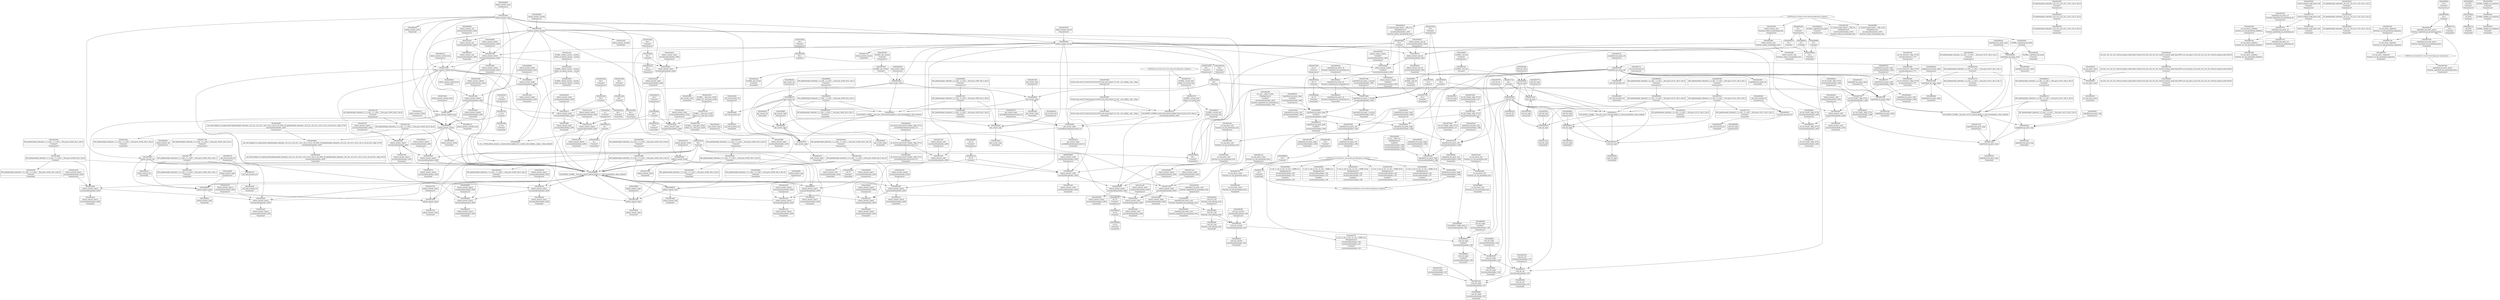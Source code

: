digraph {
	CE0x4937fe0 [shape=record,shape=Mrecord,label="{CE0x4937fe0|selinux_umount:_tmp15|security/selinux/hooks.c,2650|*SummSink*}"]
	CE0x4940b00 [shape=record,shape=Mrecord,label="{CE0x4940b00|i64*_getelementptr_inbounds_(_11_x_i64_,_11_x_i64_*___llvm_gcov_ctr205,_i64_0,_i64_9)|*Constant*|*SummSink*}"]
	CE0x49270d0 [shape=record,shape=Mrecord,label="{CE0x49270d0|selinux_umount:_do.end|*SummSource*}"]
	CE0x4909a80 [shape=record,shape=Mrecord,label="{CE0x4909a80|selinux_umount:_do.end}"]
	CE0x4952420 [shape=record,shape=Mrecord,label="{CE0x4952420|get_current:_entry}"]
	CE0x4906f20 [shape=record,shape=Mrecord,label="{CE0x4906f20|selinux_umount:_land.lhs.true|*SummSink*}"]
	CE0x4958e00 [shape=record,shape=Mrecord,label="{CE0x4958e00|get_current:_bb|*SummSink*}"]
	CE0x4952f60 [shape=record,shape=Mrecord,label="{CE0x4952f60|selinux_umount:_mnt|Function::selinux_umount&Arg::mnt::|*SummSink*}"]
	CE0x490e320 [shape=record,shape=Mrecord,label="{CE0x490e320|selinux_umount:_tmp11|security/selinux/hooks.c,2650|*SummSource*}"]
	CE0x4963810 [shape=record,shape=Mrecord,label="{CE0x4963810|get_current:_tmp3|*SummSink*}"]
	CE0x49882f0 [shape=record,shape=Mrecord,label="{CE0x49882f0|superblock_has_perm:_tmp4|*LoadInst*|security/selinux/hooks.c,1865}"]
	CE0x490bb80 [shape=record,shape=Mrecord,label="{CE0x490bb80|selinux_umount:_call|security/selinux/hooks.c,2650|*SummSource*}"]
	CE0x4955cf0 [shape=record,shape=Mrecord,label="{CE0x4955cf0|selinux_umount:_call5|security/selinux/hooks.c,2652|*SummSink*}"]
	CE0x49168d0 [shape=record,shape=Mrecord,label="{CE0x49168d0|i32_0|*Constant*}"]
	CE0x490c980 [shape=record,shape=Mrecord,label="{CE0x490c980|i8*_getelementptr_inbounds_(_45_x_i8_,_45_x_i8_*_.str12,_i32_0,_i32_0)|*Constant*|*SummSource*}"]
	CE0x4927640 [shape=record,shape=Mrecord,label="{CE0x4927640|i32_0|*Constant*|*SummSource*}"]
	CE0x49554d0 [shape=record,shape=Mrecord,label="{CE0x49554d0|selinux_umount:_tmp22|*LoadInst*|security/selinux/hooks.c,2652|*SummSource*}"]
	CE0x49937f0 [shape=record,shape=Mrecord,label="{CE0x49937f0|cred_sid:_bb|*SummSource*}"]
	CE0x4915060 [shape=record,shape=Mrecord,label="{CE0x4915060|i64_1|*Constant*|*SummSink*}"]
	CE0x4975b90 [shape=record,shape=Mrecord,label="{CE0x4975b90|superblock_has_perm:_s_security|security/selinux/hooks.c,1865}"]
	CE0x491bab0 [shape=record,shape=Mrecord,label="{CE0x491bab0|selinux_umount:_entry}"]
	CE0x49505b0 [shape=record,shape=Mrecord,label="{CE0x49505b0|0:_i32,_4:_i32,_8:_i32,_12:_i32,_:_CMRE_0,4_|*MultipleSource*|security/selinux/hooks.c,196|security/selinux/hooks.c,197|*LoadInst*|security/selinux/hooks.c,196}"]
	CE0x4956400 [shape=record,shape=Mrecord,label="{CE0x4956400|superblock_has_perm:_entry|*SummSink*}"]
	CE0x49516c0 [shape=record,shape=Mrecord,label="{CE0x49516c0|cred_sid:_tmp6|security/selinux/hooks.c,197|*SummSource*}"]
	CE0x41bc0a0 [shape=record,shape=Mrecord,label="{CE0x41bc0a0|selinux_umount:_call|security/selinux/hooks.c,2650}"]
	CE0x491a430 [shape=record,shape=Mrecord,label="{CE0x491a430|selinux_umount:_tmp10|security/selinux/hooks.c,2650|*SummSource*}"]
	CE0x5c9f5f0 [shape=record,shape=Mrecord,label="{CE0x5c9f5f0|selinux_umount:_tmp1|*SummSink*}"]
	CE0x4952820 [shape=record,shape=Mrecord,label="{CE0x4952820|_ret_%struct.task_struct*_%tmp4,_!dbg_!27714|./arch/x86/include/asm/current.h,14|*SummSource*}"]
	CE0x4975200 [shape=record,shape=Mrecord,label="{CE0x4975200|_ret_i32_%tmp6,_!dbg_!27716|security/selinux/hooks.c,197}"]
	CE0x49964c0 [shape=record,shape=Mrecord,label="{CE0x49964c0|cred_sid:_security|security/selinux/hooks.c,196|*SummSink*}"]
	CE0x4975d60 [shape=record,shape=Mrecord,label="{CE0x4975d60|superblock_has_perm:_s_security|security/selinux/hooks.c,1865|*SummSink*}"]
	CE0x4952610 [shape=record,shape=Mrecord,label="{CE0x4952610|get_current:_entry|*SummSink*}"]
	CE0x5c9f580 [shape=record,shape=Mrecord,label="{CE0x5c9f580|selinux_umount:_tmp1|*SummSource*}"]
	"CONST[source:2(external),value:2(dynamic)][purpose:{subject}]"
	CE0x4990db0 [shape=record,shape=Mrecord,label="{CE0x4990db0|avc_has_perm:_tsid|Function::avc_has_perm&Arg::tsid::|*SummSink*}"]
	CE0x4937af0 [shape=record,shape=Mrecord,label="{CE0x4937af0|i64*_getelementptr_inbounds_(_11_x_i64_,_11_x_i64_*___llvm_gcov_ctr205,_i64_0,_i64_8)|*Constant*|*SummSource*}"]
	CE0x4932990 [shape=record,shape=Mrecord,label="{CE0x4932990|superblock_has_perm:_bb|*SummSink*}"]
	CE0x49374a0 [shape=record,shape=Mrecord,label="{CE0x49374a0|selinux_umount:_call3|security/selinux/hooks.c,2650|*SummSink*}"]
	CE0x4980830 [shape=record,shape=Mrecord,label="{CE0x4980830|i64*_getelementptr_inbounds_(_2_x_i64_,_2_x_i64_*___llvm_gcov_ctr151,_i64_0,_i64_0)|*Constant*|*SummSource*}"]
	CE0x4955ef0 [shape=record,shape=Mrecord,label="{CE0x4955ef0|GLOBAL:_superblock_has_perm|*Constant*}"]
	CE0x4919b90 [shape=record,shape=Mrecord,label="{CE0x4919b90|get_current:_tmp1}"]
	CE0x49566a0 [shape=record,shape=Mrecord,label="{CE0x49566a0|superblock_has_perm:_cred|Function::superblock_has_perm&Arg::cred::}"]
	CE0x49524b0 [shape=record,shape=Mrecord,label="{CE0x49524b0|get_current:_entry|*SummSource*}"]
	CE0x4991f40 [shape=record,shape=Mrecord,label="{CE0x4991f40|_ret_i32_%retval.0,_!dbg_!27728|security/selinux/avc.c,775|*SummSource*}"]
	CE0x4927d10 [shape=record,shape=Mrecord,label="{CE0x4927d10|selinux_umount:_land.lhs.true|*SummSource*}"]
	CE0x4916690 [shape=record,shape=Mrecord,label="{CE0x4916690|selinux_umount:_tobool|security/selinux/hooks.c,2650|*SummSource*}"]
	CE0x4918cc0 [shape=record,shape=Mrecord,label="{CE0x4918cc0|i64_3|*Constant*|*SummSink*}"]
	CE0x4940080 [shape=record,shape=Mrecord,label="{CE0x4940080|i32_16|*Constant*|*SummSink*}"]
	CE0x4991b90 [shape=record,shape=Mrecord,label="{CE0x4991b90|cred_sid:_bb}"]
	CE0x4916fb0 [shape=record,shape=Mrecord,label="{CE0x4916fb0|selinux_umount:_tmp5|security/selinux/hooks.c,2650|*SummSink*}"]
	CE0x493dfc0 [shape=record,shape=Mrecord,label="{CE0x493dfc0|superblock_has_perm:_tmp|*SummSource*}"]
	CE0x491e980 [shape=record,shape=Mrecord,label="{CE0x491e980|selinux_umount:_tmp6|security/selinux/hooks.c,2650|*SummSink*}"]
	CE0x49263a0 [shape=record,shape=Mrecord,label="{CE0x49263a0|cred_sid:_tmp}"]
	CE0x4917290 [shape=record,shape=Mrecord,label="{CE0x4917290|selinux_umount:_tmp6|security/selinux/hooks.c,2650}"]
	CE0x49913c0 [shape=record,shape=Mrecord,label="{CE0x49913c0|avc_has_perm:_tclass|Function::avc_has_perm&Arg::tclass::|*SummSource*}"]
	CE0x4907040 [shape=record,shape=Mrecord,label="{CE0x4907040|selinux_umount:_do.body}"]
	CE0x4938730 [shape=record,shape=Mrecord,label="{CE0x4938730|selinux_umount:_tmp16|security/selinux/hooks.c,2650|*SummSink*}"]
	CE0x4990f50 [shape=record,shape=Mrecord,label="{CE0x4990f50|i16_5|*Constant*}"]
	CE0x49547f0 [shape=record,shape=Mrecord,label="{CE0x49547f0|selinux_umount:_mnt_sb|security/selinux/hooks.c,2652}"]
	CE0x4958050 [shape=record,shape=Mrecord,label="{CE0x4958050|_ret_i32_%call5,_!dbg_!27742|security/selinux/hooks.c,2652}"]
	CE0x491c220 [shape=record,shape=Mrecord,label="{CE0x491c220|selinux_umount:_tmp8|security/selinux/hooks.c,2650|*SummSink*}"]
	CE0x4952d90 [shape=record,shape=Mrecord,label="{CE0x4952d90|i32_78|*Constant*|*SummSource*}"]
	CE0x4928850 [shape=record,shape=Mrecord,label="{CE0x4928850|selinux_umount:_tmp2}"]
	CE0x491af10 [shape=record,shape=Mrecord,label="{CE0x491af10|GLOBAL:_selinux_umount.__warned|Global_var:selinux_umount.__warned|*SummSource*}"]
	CE0x491ee60 [shape=record,shape=Mrecord,label="{CE0x491ee60|selinux_umount:_tmp7|security/selinux/hooks.c,2650|*SummSink*}"]
	CE0x4994f30 [shape=record,shape=Mrecord,label="{CE0x4994f30|avc_has_perm:_entry|*SummSource*}"]
	CE0x4975360 [shape=record,shape=Mrecord,label="{CE0x4975360|_ret_i32_%tmp6,_!dbg_!27716|security/selinux/hooks.c,197|*SummSource*}"]
	CE0x4939370 [shape=record,shape=Mrecord,label="{CE0x4939370|get_current:_tmp3}"]
	CE0x495e6f0 [shape=record,shape=Mrecord,label="{CE0x495e6f0|get_current:_tmp1|*SummSink*}"]
	CE0x491e450 [shape=record,shape=Mrecord,label="{CE0x491e450|superblock_has_perm:_tmp2}"]
	CE0x4996af0 [shape=record,shape=Mrecord,label="{CE0x4996af0|cred_sid:_tmp4|*LoadInst*|security/selinux/hooks.c,196|*SummSource*}"]
	CE0x4991c00 [shape=record,shape=Mrecord,label="{CE0x4991c00|avc_has_perm:_auditdata|Function::avc_has_perm&Arg::auditdata::}"]
	CE0x4942120 [shape=record,shape=Mrecord,label="{CE0x4942120|selinux_umount:_tmp19|security/selinux/hooks.c,2650|*SummSink*}"]
	CE0x4957960 [shape=record,shape=Mrecord,label="{CE0x4957960|%struct.common_audit_data*_null|*Constant*|*SummSource*}"]
	CE0x490c1f0 [shape=record,shape=Mrecord,label="{CE0x490c1f0|_call_void_mcount()_#3|*SummSource*}"]
	CE0x4988730 [shape=record,shape=Mrecord,label="{CE0x4988730|superblock_has_perm:_tmp4|*LoadInst*|security/selinux/hooks.c,1865|*SummSink*}"]
	CE0x49963f0 [shape=record,shape=Mrecord,label="{CE0x49963f0|cred_sid:_security|security/selinux/hooks.c,196|*SummSource*}"]
	CE0x49960b0 [shape=record,shape=Mrecord,label="{CE0x49960b0|i32_22|*Constant*|*SummSink*}"]
	CE0x4993a20 [shape=record,shape=Mrecord,label="{CE0x4993a20|cred_sid:_bb|*SummSink*}"]
	CE0x4950800 [shape=record,shape=Mrecord,label="{CE0x4950800|0:_i32,_4:_i32,_8:_i32,_12:_i32,_:_CMRE_8,12_|*MultipleSource*|security/selinux/hooks.c,196|security/selinux/hooks.c,197|*LoadInst*|security/selinux/hooks.c,196}"]
	CE0x4928330 [shape=record,shape=Mrecord,label="{CE0x4928330|i64_0|*Constant*|*SummSink*}"]
	CE0x491ff10 [shape=record,shape=Mrecord,label="{CE0x491ff10|_call_void_mcount()_#3|*SummSink*}"]
	CE0x49176a0 [shape=record,shape=Mrecord,label="{CE0x49176a0|selinux_umount:_land.lhs.true}"]
	CE0x491b3e0 [shape=record,shape=Mrecord,label="{CE0x491b3e0|selinux_umount:_tmp4|security/selinux/hooks.c,2650|*SummSink*}"]
	CE0x4951e60 [shape=record,shape=Mrecord,label="{CE0x4951e60|avc_has_perm:_ssid|Function::avc_has_perm&Arg::ssid::|*SummSink*}"]
	CE0x5dd0dd0 [shape=record,shape=Mrecord,label="{CE0x5dd0dd0|selinux_umount:_bb|*SummSource*}"]
	CE0x49415d0 [shape=record,shape=Mrecord,label="{CE0x49415d0|selinux_umount:_tmp18|security/selinux/hooks.c,2650|*SummSource*}"]
	CE0x4995580 [shape=record,shape=Mrecord,label="{CE0x4995580|cred_sid:_tmp3|*SummSource*}"]
	CE0x4980d90 [shape=record,shape=Mrecord,label="{CE0x4980d90|superblock_has_perm:_tmp2|*SummSink*}"]
	CE0x4935460 [shape=record,shape=Mrecord,label="{CE0x4935460|i8*_getelementptr_inbounds_(_25_x_i8_,_25_x_i8_*_.str3,_i32_0,_i32_0)|*Constant*}"]
	CE0x49582a0 [shape=record,shape=Mrecord,label="{CE0x49582a0|_ret_i32_%call2,_!dbg_!27722|security/selinux/hooks.c,1866|*SummSink*}"]
	CE0x4915630 [shape=record,shape=Mrecord,label="{CE0x4915630|selinux_umount:_tmp3}"]
	CE0x4997770 [shape=record,shape=Mrecord,label="{CE0x4997770|cred_sid:_tmp1|*SummSource*}"]
	CE0x4951900 [shape=record,shape=Mrecord,label="{CE0x4951900|GLOBAL:_get_current|*Constant*|*SummSource*}"]
	CE0x4956ac0 [shape=record,shape=Mrecord,label="{CE0x4956ac0|superblock_has_perm:_sb|Function::superblock_has_perm&Arg::sb::}"]
	CE0x4956320 [shape=record,shape=Mrecord,label="{CE0x4956320|superblock_has_perm:_entry|*SummSource*}"]
	CE0x49084e0 [shape=record,shape=Mrecord,label="{CE0x49084e0|selinux_umount:_tmp8|security/selinux/hooks.c,2650}"]
	CE0x4988510 [shape=record,shape=Mrecord,label="{CE0x4988510|superblock_has_perm:_tmp4|*LoadInst*|security/selinux/hooks.c,1865|*SummSource*}"]
	CE0x49758a0 [shape=record,shape=Mrecord,label="{CE0x49758a0|i32_16|*Constant*}"]
	CE0x4996290 [shape=record,shape=Mrecord,label="{CE0x4996290|cred_sid:_tmp5|security/selinux/hooks.c,196}"]
	CE0x495a7e0 [shape=record,shape=Mrecord,label="{CE0x495a7e0|GLOBAL:_current_task|Global_var:current_task|*SummSource*}"]
	CE0x49562b0 [shape=record,shape=Mrecord,label="{CE0x49562b0|superblock_has_perm:_entry}"]
	CE0x49175b0 [shape=record,shape=Mrecord,label="{CE0x49175b0|selinux_umount:_if.end|*SummSink*}"]
	CE0x49638d0 [shape=record,shape=Mrecord,label="{CE0x49638d0|i64*_getelementptr_inbounds_(_2_x_i64_,_2_x_i64_*___llvm_gcov_ctr98,_i64_0,_i64_0)|*Constant*|*SummSink*}"]
	CE0x49a0880 [shape=record,shape=Mrecord,label="{CE0x49a0880|superblock_has_perm:_tmp6|security/selinux/hooks.c,1866|*SummSink*}"]
	CE0x49288c0 [shape=record,shape=Mrecord,label="{CE0x49288c0|selinux_umount:_tmp2|*SummSink*}"]
	CE0x4953510 [shape=record,shape=Mrecord,label="{CE0x4953510|COLLAPSED:_GCMRE_current_task_external_global_%struct.task_struct*:_elem_0::|security/selinux/hooks.c,2650}"]
	CE0x490e1f0 [shape=record,shape=Mrecord,label="{CE0x490e1f0|selinux_umount:_tmp11|security/selinux/hooks.c,2650}"]
	CE0x4956a50 [shape=record,shape=Mrecord,label="{CE0x4956a50|superblock_has_perm:_perms|Function::superblock_has_perm&Arg::perms::}"]
	CE0x491ade0 [shape=record,shape=Mrecord,label="{CE0x491ade0|GLOBAL:_selinux_umount.__warned|Global_var:selinux_umount.__warned}"]
	CE0x4909460 [shape=record,shape=Mrecord,label="{CE0x4909460|i64*_getelementptr_inbounds_(_11_x_i64_,_11_x_i64_*___llvm_gcov_ctr205,_i64_0,_i64_0)|*Constant*|*SummSink*}"]
	CE0x4995ab0 [shape=record,shape=Mrecord,label="{CE0x4995ab0|_call_void_mcount()_#3|*SummSink*}"]
	CE0x4996bf0 [shape=record,shape=Mrecord,label="{CE0x4996bf0|cred_sid:_tmp4|*LoadInst*|security/selinux/hooks.c,196|*SummSink*}"]
	CE0x4952c70 [shape=record,shape=Mrecord,label="{CE0x4952c70|i32_78|*Constant*}"]
	CE0x493a4f0 [shape=record,shape=Mrecord,label="{CE0x493a4f0|superblock_has_perm:_tmp5|security/selinux/hooks.c,1865|*SummSink*}"]
	CE0x49810a0 [shape=record,shape=Mrecord,label="{CE0x49810a0|GLOBAL:_cred_sid|*Constant*}"]
	CE0x4952060 [shape=record,shape=Mrecord,label="{CE0x4952060|avc_has_perm:_tsid|Function::avc_has_perm&Arg::tsid::}"]
	CE0x4991d50 [shape=record,shape=Mrecord,label="{CE0x4991d50|avc_has_perm:_auditdata|Function::avc_has_perm&Arg::auditdata::|*SummSource*}"]
	CE0x490e970 [shape=record,shape=Mrecord,label="{CE0x490e970|selinux_umount:_tmp12|security/selinux/hooks.c,2650|*SummSink*}"]
	CE0x49390d0 [shape=record,shape=Mrecord,label="{CE0x49390d0|superblock_has_perm:_cred|Function::superblock_has_perm&Arg::cred::|*SummSink*}"]
	CE0x49917b0 [shape=record,shape=Mrecord,label="{CE0x49917b0|avc_has_perm:_requested|Function::avc_has_perm&Arg::requested::}"]
	CE0x4991920 [shape=record,shape=Mrecord,label="{CE0x4991920|avc_has_perm:_requested|Function::avc_has_perm&Arg::requested::|*SummSource*}"]
	CE0x4941d20 [shape=record,shape=Mrecord,label="{CE0x4941d20|i64*_getelementptr_inbounds_(_11_x_i64_,_11_x_i64_*___llvm_gcov_ctr205,_i64_0,_i64_10)|*Constant*}"]
	CE0x499fdb0 [shape=record,shape=Mrecord,label="{CE0x499fdb0|superblock_has_perm:_sid1|security/selinux/hooks.c,1866|*SummSink*}"]
	CE0x498ca80 [shape=record,shape=Mrecord,label="{CE0x498ca80|superblock_has_perm:_tmp6|security/selinux/hooks.c,1866}"]
	CE0x491efe0 [shape=record,shape=Mrecord,label="{CE0x491efe0|i64*_getelementptr_inbounds_(_11_x_i64_,_11_x_i64_*___llvm_gcov_ctr205,_i64_0,_i64_8)|*Constant*|*SummSink*}"]
	CE0x4918bf0 [shape=record,shape=Mrecord,label="{CE0x4918bf0|i64_3|*Constant*|*SummSource*}"]
	CE0x4909a10 [shape=record,shape=Mrecord,label="{CE0x4909a10|selinux_umount:_bb|*SummSink*}"]
	CE0x4951da0 [shape=record,shape=Mrecord,label="{CE0x4951da0|avc_has_perm:_ssid|Function::avc_has_perm&Arg::ssid::|*SummSource*}"]
	CE0x491c030 [shape=record,shape=Mrecord,label="{CE0x491c030|GLOBAL:___llvm_gcov_ctr205|Global_var:__llvm_gcov_ctr205|*SummSource*}"]
	CE0x4998010 [shape=record,shape=Mrecord,label="{CE0x4998010|cred_sid:_tmp2}"]
	CE0x4924110 [shape=record,shape=Mrecord,label="{CE0x4924110|i32_2650|*Constant*|*SummSink*}"]
	CE0x4975c90 [shape=record,shape=Mrecord,label="{CE0x4975c90|superblock_has_perm:_s_security|security/selinux/hooks.c,1865|*SummSource*}"]
	CE0x493df50 [shape=record,shape=Mrecord,label="{CE0x493df50|COLLAPSED:_GCMRE___llvm_gcov_ctr151_internal_global_2_x_i64_zeroinitializer:_elem_0:default:}"]
	CE0x49817c0 [shape=record,shape=Mrecord,label="{CE0x49817c0|_call_void_mcount()_#3|*SummSource*}"]
	CE0x493f5a0 [shape=record,shape=Mrecord,label="{CE0x493f5a0|cred_sid:_tmp|*SummSource*}"]
	CE0x49545e0 [shape=record,shape=Mrecord,label="{CE0x49545e0|i32_1|*Constant*|*SummSink*}"]
	CE0x495fd90 [shape=record,shape=Mrecord,label="{CE0x495fd90|get_current:_tmp2|*SummSource*}"]
	CE0x4962660 [shape=record,shape=Mrecord,label="{CE0x4962660|get_current:_tmp|*SummSource*}"]
	CE0x4994df0 [shape=record,shape=Mrecord,label="{CE0x4994df0|i32_(i32,_i32,_i16,_i32,_%struct.common_audit_data*)*_bitcast_(i32_(i32,_i32,_i16,_i32,_%struct.common_audit_data.495*)*_avc_has_perm_to_i32_(i32,_i32,_i16,_i32,_%struct.common_audit_data*)*)|*Constant*|*SummSink*}"]
	CE0x49188f0 [shape=record,shape=Mrecord,label="{CE0x49188f0|i64*_getelementptr_inbounds_(_11_x_i64_,_11_x_i64_*___llvm_gcov_ctr205,_i64_0,_i64_0)|*Constant*}"]
	CE0x4956c80 [shape=record,shape=Mrecord,label="{CE0x4956c80|superblock_has_perm:_sb|Function::superblock_has_perm&Arg::sb::|*SummSource*}"]
	CE0x4934e80 [shape=record,shape=Mrecord,label="{CE0x4934e80|_call_void_lockdep_rcu_suspicious(i8*_getelementptr_inbounds_(_25_x_i8_,_25_x_i8_*_.str3,_i32_0,_i32_0),_i32_2650,_i8*_getelementptr_inbounds_(_45_x_i8_,_45_x_i8_*_.str12,_i32_0,_i32_0))_#10,_!dbg_!27729|security/selinux/hooks.c,2650|*SummSink*}"]
	CE0x4950770 [shape=record,shape=Mrecord,label="{CE0x4950770|0:_i32,_4:_i32,_8:_i32,_12:_i32,_:_CMRE_4,8_|*MultipleSource*|security/selinux/hooks.c,196|security/selinux/hooks.c,197|*LoadInst*|security/selinux/hooks.c,196}"]
	CE0x4995350 [shape=record,shape=Mrecord,label="{CE0x4995350|i32_0|*Constant*}"]
	CE0x493ffc0 [shape=record,shape=Mrecord,label="{CE0x493ffc0|GLOBAL:_cred_sid|*Constant*|*SummSink*}"]
	CE0x4952d20 [shape=record,shape=Mrecord,label="{CE0x4952d20|i32_78|*Constant*|*SummSink*}"]
	CE0x4954f00 [shape=record,shape=Mrecord,label="{CE0x4954f00|get_current:_tmp4|./arch/x86/include/asm/current.h,14}"]
	CE0x495b0f0 [shape=record,shape=Mrecord,label="{CE0x495b0f0|cred_sid:_tmp6|security/selinux/hooks.c,197|*SummSink*}"]
	CE0x491d420 [shape=record,shape=Mrecord,label="{CE0x491d420|i64*_getelementptr_inbounds_(_11_x_i64_,_11_x_i64_*___llvm_gcov_ctr205,_i64_0,_i64_6)|*Constant*|*SummSource*}"]
	CE0x4978a00 [shape=record,shape=Mrecord,label="{CE0x4978a00|superblock_has_perm:_call|security/selinux/hooks.c,1863}"]
	CE0x4956020 [shape=record,shape=Mrecord,label="{CE0x4956020|GLOBAL:_superblock_has_perm|*Constant*|*SummSource*}"]
	CE0x4950e40 [shape=record,shape=Mrecord,label="{CE0x4950e40|0:_i32,_4:_i32,_8:_i32,_12:_i32,_:_CMRE_16,20_|*MultipleSource*|security/selinux/hooks.c,196|security/selinux/hooks.c,197|*LoadInst*|security/selinux/hooks.c,196}"]
	CE0x490e490 [shape=record,shape=Mrecord,label="{CE0x490e490|selinux_umount:_tmp11|security/selinux/hooks.c,2650|*SummSink*}"]
	CE0x49556a0 [shape=record,shape=Mrecord,label="{CE0x49556a0|selinux_umount:_tmp22|*LoadInst*|security/selinux/hooks.c,2652|*SummSink*}"]
	CE0x4938a70 [shape=record,shape=Mrecord,label="{CE0x4938a70|i8_1|*Constant*}"]
	CE0x49189c0 [shape=record,shape=Mrecord,label="{CE0x49189c0|get_current:_tmp|*SummSink*}"]
	CE0x494fef0 [shape=record,shape=Mrecord,label="{CE0x494fef0|cred_sid:_tmp5|security/selinux/hooks.c,196|*SummSink*}"]
	CE0x4937330 [shape=record,shape=Mrecord,label="{CE0x4937330|selinux_umount:_call3|security/selinux/hooks.c,2650|*SummSource*}"]
	CE0x41bbfd0 [shape=record,shape=Mrecord,label="{CE0x41bbfd0|selinux_umount:_tmp2|*SummSource*}"]
	CE0x4938e50 [shape=record,shape=Mrecord,label="{CE0x4938e50|selinux_umount:_tmp22|*LoadInst*|security/selinux/hooks.c,2652}"]
	CE0x49587f0 [shape=record,shape=Mrecord,label="{CE0x49587f0|_ret_i32_%call5,_!dbg_!27742|security/selinux/hooks.c,2652|*SummSink*}"]
	CE0x4978ed0 [shape=record,shape=Mrecord,label="{CE0x4978ed0|%struct.task_struct*_(%struct.task_struct**)*_asm_movq_%gs:$_1:P_,$0_,_r,im,_dirflag_,_fpsr_,_flags_|*SummSource*}"]
	CE0x49a02a0 [shape=record,shape=Mrecord,label="{CE0x49a02a0|superblock_has_perm:_sid1|security/selinux/hooks.c,1866|*SummSource*}"]
	CE0x4927ee0 [shape=record,shape=Mrecord,label="{CE0x4927ee0|GLOBAL:___llvm_gcov_ctr205|Global_var:__llvm_gcov_ctr205|*SummSink*}"]
	CE0x5f7a560 [shape=record,shape=Mrecord,label="{CE0x5f7a560|selinux_umount:_land.lhs.true2}"]
	CE0x4934720 [shape=record,shape=Mrecord,label="{CE0x4934720|i64_2|*Constant*|*SummSink*}"]
	CE0x4911a30 [shape=record,shape=Mrecord,label="{CE0x4911a30|cred_sid:_tmp|*SummSink*}"]
	CE0x491f910 [shape=record,shape=Mrecord,label="{CE0x491f910|i1_true|*Constant*|*SummSource*}"]
	CE0x4975590 [shape=record,shape=Mrecord,label="{CE0x4975590|i32_0|*Constant*}"]
	CE0x4950070 [shape=record,shape=Mrecord,label="{CE0x4950070|cred_sid:_sid|security/selinux/hooks.c,197}"]
	CE0x49356b0 [shape=record,shape=Mrecord,label="{CE0x49356b0|i8*_getelementptr_inbounds_(_25_x_i8_,_25_x_i8_*_.str3,_i32_0,_i32_0)|*Constant*|*SummSink*}"]
	CE0x49405f0 [shape=record,shape=Mrecord,label="{CE0x49405f0|cred_sid:_cred|Function::cred_sid&Arg::cred::|*SummSink*}"]
	CE0x4940fa0 [shape=record,shape=Mrecord,label="{CE0x4940fa0|selinux_umount:_tmp17|security/selinux/hooks.c,2650|*SummSink*}"]
	CE0x4978df0 [shape=record,shape=Mrecord,label="{CE0x4978df0|%struct.task_struct*_(%struct.task_struct**)*_asm_movq_%gs:$_1:P_,$0_,_r,im,_dirflag_,_fpsr_,_flags_}"]
	CE0x49a0100 [shape=record,shape=Mrecord,label="{CE0x49a0100|superblock_has_perm:_sid1|security/selinux/hooks.c,1866}"]
	CE0x4951a20 [shape=record,shape=Mrecord,label="{CE0x4951a20|avc_has_perm:_tsid|Function::avc_has_perm&Arg::tsid::|*SummSource*}"]
	CE0x4993440 [shape=record,shape=Mrecord,label="{CE0x4993440|_ret_i32_%retval.0,_!dbg_!27728|security/selinux/avc.c,775|*SummSink*}"]
	CE0x4996300 [shape=record,shape=Mrecord,label="{CE0x4996300|cred_sid:_security|security/selinux/hooks.c,196}"]
	CE0x49935f0 [shape=record,shape=Mrecord,label="{CE0x49935f0|i64*_getelementptr_inbounds_(_2_x_i64_,_2_x_i64_*___llvm_gcov_ctr131,_i64_0,_i64_0)|*Constant*|*SummSink*}"]
	CE0x4941230 [shape=record,shape=Mrecord,label="{CE0x4941230|selinux_umount:_tmp19|security/selinux/hooks.c,2650|*SummSource*}"]
	CE0x491f4a0 [shape=record,shape=Mrecord,label="{CE0x491f4a0|selinux_umount:_tmp14|security/selinux/hooks.c,2650|*SummSink*}"]
	CE0x49816f0 [shape=record,shape=Mrecord,label="{CE0x49816f0|_call_void_mcount()_#3}"]
	CE0x4951060 [shape=record,shape=Mrecord,label="{CE0x4951060|0:_i32,_4:_i32,_8:_i32,_12:_i32,_:_CMRE_20,24_|*MultipleSource*|security/selinux/hooks.c,196|security/selinux/hooks.c,197|*LoadInst*|security/selinux/hooks.c,196}"]
	CE0x4926520 [shape=record,shape=Mrecord,label="{CE0x4926520|superblock_has_perm:_bb}"]
	CE0x49279d0 [shape=record,shape=Mrecord,label="{CE0x49279d0|selinux_umount:_tobool|security/selinux/hooks.c,2650}"]
	CE0x49586c0 [shape=record,shape=Mrecord,label="{CE0x49586c0|_ret_i32_%call5,_!dbg_!27742|security/selinux/hooks.c,2652|*SummSource*}"]
	CE0x4951280 [shape=record,shape=Mrecord,label="{CE0x4951280|cred_sid:_tmp6|security/selinux/hooks.c,197}"]
	CE0x495fa90 [shape=record,shape=Mrecord,label="{CE0x495fa90|cred_sid:_entry}"]
	CE0x4980d20 [shape=record,shape=Mrecord,label="{CE0x4980d20|superblock_has_perm:_tmp2|*SummSource*}"]
	CE0x491a300 [shape=record,shape=Mrecord,label="{CE0x491a300|selinux_umount:_tmp10|security/selinux/hooks.c,2650}"]
	CE0x4935bb0 [shape=record,shape=Mrecord,label="{CE0x4935bb0|i32_2650|*Constant*}"]
	CE0x4917710 [shape=record,shape=Mrecord,label="{CE0x4917710|i64*_getelementptr_inbounds_(_11_x_i64_,_11_x_i64_*___llvm_gcov_ctr205,_i64_0,_i64_1)|*Constant*}"]
	CE0x4916e90 [shape=record,shape=Mrecord,label="{CE0x4916e90|selinux_umount:_tobool1|security/selinux/hooks.c,2650|*SummSink*}"]
	CE0x49584e0 [shape=record,shape=Mrecord,label="{CE0x49584e0|get_current:_tmp}"]
	CE0x4935220 [shape=record,shape=Mrecord,label="{CE0x4935220|i8*_getelementptr_inbounds_(_25_x_i8_,_25_x_i8_*_.str3,_i32_0,_i32_0)|*Constant*|*SummSource*}"]
	CE0x4918dc0 [shape=record,shape=Mrecord,label="{CE0x4918dc0|selinux_umount:_tmp4|security/selinux/hooks.c,2650}"]
	CE0x49529d0 [shape=record,shape=Mrecord,label="{CE0x49529d0|_ret_%struct.task_struct*_%tmp4,_!dbg_!27714|./arch/x86/include/asm/current.h,14|*SummSink*}"]
	CE0x4975490 [shape=record,shape=Mrecord,label="{CE0x4975490|_ret_i32_%tmp6,_!dbg_!27716|security/selinux/hooks.c,197|*SummSink*}"]
	CE0x493dee0 [shape=record,shape=Mrecord,label="{CE0x493dee0|superblock_has_perm:_tmp}"]
	CE0x4941450 [shape=record,shape=Mrecord,label="{CE0x4941450|selinux_umount:_tmp18|security/selinux/hooks.c,2650}"]
	CE0x4940f30 [shape=record,shape=Mrecord,label="{CE0x4940f30|selinux_umount:_tmp17|security/selinux/hooks.c,2650|*SummSource*}"]
	CE0x49274d0 [shape=record,shape=Mrecord,label="{CE0x49274d0|get_current:_tmp1|*SummSource*}"]
	CE0x4995ec0 [shape=record,shape=Mrecord,label="{CE0x4995ec0|i32_22|*Constant*}"]
	CE0x4928680 [shape=record,shape=Mrecord,label="{CE0x4928680|COLLAPSED:_GCMRE___llvm_gcov_ctr205_internal_global_11_x_i64_zeroinitializer:_elem_0:default:}"]
	CE0x4935950 [shape=record,shape=Mrecord,label="{CE0x4935950|GLOBAL:_lockdep_rcu_suspicious|*Constant*|*SummSource*}"]
	CE0x4998080 [shape=record,shape=Mrecord,label="{CE0x4998080|cred_sid:_tmp2|*SummSource*}"]
	CE0x49151b0 [shape=record,shape=Mrecord,label="{CE0x49151b0|selinux_umount:_tmp1}"]
	CE0x49281c0 [shape=record,shape=Mrecord,label="{CE0x49281c0|i64_0|*Constant*|*SummSource*}"]
	"CONST[source:0(mediator),value:2(dynamic)][purpose:{subject}]"
	CE0x4937a80 [shape=record,shape=Mrecord,label="{CE0x4937a80|i64*_getelementptr_inbounds_(_11_x_i64_,_11_x_i64_*___llvm_gcov_ctr205,_i64_0,_i64_8)|*Constant*}"]
	CE0x491c4f0 [shape=record,shape=Mrecord,label="{CE0x491c4f0|selinux_umount:_tobool1|security/selinux/hooks.c,2650}"]
	CE0x4957e80 [shape=record,shape=Mrecord,label="{CE0x4957e80|superblock_has_perm:_ad|Function::superblock_has_perm&Arg::ad::|*SummSource*}"]
	CE0x49112e0 [shape=record,shape=Mrecord,label="{CE0x49112e0|superblock_has_perm:_tmp1}"]
	CE0x4933150 [shape=record,shape=Mrecord,label="{CE0x4933150|i64*_getelementptr_inbounds_(_2_x_i64_,_2_x_i64_*___llvm_gcov_ctr98,_i64_0,_i64_0)|*Constant*}"]
	"CONST[source:1(input),value:2(dynamic)][purpose:{object}]"
	CE0x4953690 [shape=record,shape=Mrecord,label="{CE0x4953690|selinux_umount:_tmp21|security/selinux/hooks.c,2650}"]
	CE0x4991080 [shape=record,shape=Mrecord,label="{CE0x4991080|i16_5|*Constant*|*SummSource*}"]
	CE0x4928610 [shape=record,shape=Mrecord,label="{CE0x4928610|selinux_umount:_tmp}"]
	CE0x4991490 [shape=record,shape=Mrecord,label="{CE0x4991490|avc_has_perm:_tclass|Function::avc_has_perm&Arg::tclass::|*SummSink*}"]
	CE0x493f420 [shape=record,shape=Mrecord,label="{CE0x493f420|i64_3|*Constant*}"]
	CE0x4926020 [shape=record,shape=Mrecord,label="{CE0x4926020|i8*_getelementptr_inbounds_(_45_x_i8_,_45_x_i8_*_.str12,_i32_0,_i32_0)|*Constant*}"]
	CE0x49959a0 [shape=record,shape=Mrecord,label="{CE0x49959a0|_call_void_mcount()_#3|*SummSource*}"]
	CE0x490c180 [shape=record,shape=Mrecord,label="{CE0x490c180|_call_void_mcount()_#3}"]
	CE0x4937850 [shape=record,shape=Mrecord,label="{CE0x4937850|GLOBAL:_get_current|*Constant*}"]
	CE0x493f3b0 [shape=record,shape=Mrecord,label="{CE0x493f3b0|selinux_umount:_tobool|security/selinux/hooks.c,2650|*SummSink*}"]
	CE0x4958a70 [shape=record,shape=Mrecord,label="{CE0x4958a70|get_current:_bb}"]
	CE0x494fbb0 [shape=record,shape=Mrecord,label="{CE0x494fbb0|cred_sid:_tmp5|security/selinux/hooks.c,196|*SummSource*}"]
	CE0x4957770 [shape=record,shape=Mrecord,label="{CE0x4957770|%struct.common_audit_data*_null|*Constant*}"]
	CE0x491ecf0 [shape=record,shape=Mrecord,label="{CE0x491ecf0|selinux_umount:_tmp7|security/selinux/hooks.c,2650|*SummSource*}"]
	CE0x49385c0 [shape=record,shape=Mrecord,label="{CE0x49385c0|selinux_umount:_tmp16|security/selinux/hooks.c,2650|*SummSource*}"]
	CE0x4935b40 [shape=record,shape=Mrecord,label="{CE0x4935b40|i64*_getelementptr_inbounds_(_11_x_i64_,_11_x_i64_*___llvm_gcov_ctr205,_i64_0,_i64_9)|*Constant*}"]
	CE0x4909340 [shape=record,shape=Mrecord,label="{CE0x4909340|selinux_umount:_entry|*SummSink*}"]
	CE0x4939480 [shape=record,shape=Mrecord,label="{CE0x4939480|_call_void_mcount()_#3}"]
	CE0x491c940 [shape=record,shape=Mrecord,label="{CE0x491c940|i64_5|*Constant*}"]
	CE0x4937f70 [shape=record,shape=Mrecord,label="{CE0x4937f70|selinux_umount:_tmp15|security/selinux/hooks.c,2650|*SummSource*}"]
	CE0x49404b0 [shape=record,shape=Mrecord,label="{CE0x49404b0|cred_sid:_cred|Function::cred_sid&Arg::cred::}"]
	CE0x4957c60 [shape=record,shape=Mrecord,label="{CE0x4957c60|_ret_i32_%call2,_!dbg_!27722|security/selinux/hooks.c,1866}"]
	CE0x5f7a4f0 [shape=record,shape=Mrecord,label="{CE0x5f7a4f0|selinux_umount:_do.body|*SummSink*}"]
	CE0x4915700 [shape=record,shape=Mrecord,label="{CE0x4915700|selinux_umount:_tmp3|*SummSource*}"]
	CE0x490d250 [shape=record,shape=Mrecord,label="{CE0x490d250|i8*_getelementptr_inbounds_(_45_x_i8_,_45_x_i8_*_.str12,_i32_0,_i32_0)|*Constant*|*SummSink*}"]
	CE0x49950a0 [shape=record,shape=Mrecord,label="{CE0x49950a0|cred_sid:_tmp2|*SummSink*}"]
	CE0x4995690 [shape=record,shape=Mrecord,label="{CE0x4995690|cred_sid:_tmp3|*SummSink*}"]
	CE0x491c460 [shape=record,shape=Mrecord,label="{CE0x491c460|i64_4|*Constant*}"]
	CE0x4936760 [shape=record,shape=Mrecord,label="{CE0x4936760|i64*_getelementptr_inbounds_(_2_x_i64_,_2_x_i64_*___llvm_gcov_ctr151,_i64_0,_i64_1)|*Constant*}"]
	CE0x4975a80 [shape=record,shape=Mrecord,label="{CE0x4975a80|i32_16|*Constant*|*SummSource*}"]
	CE0x4936e60 [shape=record,shape=Mrecord,label="{CE0x4936e60|selinux_umount:_tmp20|security/selinux/hooks.c,2650|*SummSink*}"]
	CE0x493fc40 [shape=record,shape=Mrecord,label="{CE0x493fc40|superblock_has_perm:_tmp|*SummSink*}"]
	CE0x498cb90 [shape=record,shape=Mrecord,label="{CE0x498cb90|superblock_has_perm:_tmp6|security/selinux/hooks.c,1866|*SummSource*}"]
	CE0x49947a0 [shape=record,shape=Mrecord,label="{CE0x49947a0|superblock_has_perm:_call2|security/selinux/hooks.c,1866|*SummSource*}"]
	CE0x494f880 [shape=record,shape=Mrecord,label="{CE0x494f880|i32_1|*Constant*}"]
	CE0x4950100 [shape=record,shape=Mrecord,label="{CE0x4950100|cred_sid:_sid|security/selinux/hooks.c,197|*SummSource*}"]
	CE0x4914e80 [shape=record,shape=Mrecord,label="{CE0x4914e80|i64_1|*Constant*|*SummSource*}"]
	CE0x4919610 [shape=record,shape=Mrecord,label="{CE0x4919610|selinux_umount:_bb}"]
	CE0x49190b0 [shape=record,shape=Mrecord,label="{CE0x49190b0|selinux_umount:_if.end}"]
	CE0x490f010 [shape=record,shape=Mrecord,label="{CE0x490f010|i64*_getelementptr_inbounds_(_2_x_i64_,_2_x_i64_*___llvm_gcov_ctr98,_i64_0,_i64_1)|*Constant*}"]
	CE0x4911350 [shape=record,shape=Mrecord,label="{CE0x4911350|superblock_has_perm:_tmp1|*SummSource*}"]
	CE0x49543e0 [shape=record,shape=Mrecord,label="{CE0x49543e0|i32_1|*Constant*|*SummSource*}"]
	CE0x4994540 [shape=record,shape=Mrecord,label="{CE0x4994540|i64*_getelementptr_inbounds_(_2_x_i64_,_2_x_i64_*___llvm_gcov_ctr131,_i64_0,_i64_0)|*Constant*}"]
	CE0x491f200 [shape=record,shape=Mrecord,label="{CE0x491f200|selinux_umount:_tmp14|security/selinux/hooks.c,2650}"]
	CE0x4997b10 [shape=record,shape=Mrecord,label="{CE0x4997b10|i64*_getelementptr_inbounds_(_2_x_i64_,_2_x_i64_*___llvm_gcov_ctr131,_i64_0,_i64_1)|*Constant*}"]
	CE0x490d3d0 [shape=record,shape=Mrecord,label="{CE0x490d3d0|selinux_umount:_do.body|*SummSource*}"]
	CE0x49a0600 [shape=record,shape=Mrecord,label="{CE0x49a0600|8:_i32,_:_CRE_8,12_|*MultipleSource*|*LoadInst*|security/selinux/hooks.c,1865|security/selinux/hooks.c,1865|security/selinux/hooks.c,1866}"]
	CE0x4940970 [shape=record,shape=Mrecord,label="{CE0x4940970|i64*_getelementptr_inbounds_(_11_x_i64_,_11_x_i64_*___llvm_gcov_ctr205,_i64_0,_i64_9)|*Constant*|*SummSource*}"]
	CE0x491aa90 [shape=record,shape=Mrecord,label="{CE0x491aa90|selinux_umount:_tmp|*SummSink*}"]
	CE0x4990c40 [shape=record,shape=Mrecord,label="{CE0x4990c40|avc_has_perm:_requested|Function::avc_has_perm&Arg::requested::|*SummSink*}"]
	CE0x49945e0 [shape=record,shape=Mrecord,label="{CE0x49945e0|i64*_getelementptr_inbounds_(_2_x_i64_,_2_x_i64_*___llvm_gcov_ctr131,_i64_0,_i64_0)|*Constant*|*SummSource*}"]
	CE0x49381f0 [shape=record,shape=Mrecord,label="{CE0x49381f0|GLOBAL:_lockdep_rcu_suspicious|*Constant*}"]
	CE0x49911f0 [shape=record,shape=Mrecord,label="{CE0x49911f0|i16_5|*Constant*|*SummSink*}"]
	CE0x4933f80 [shape=record,shape=Mrecord,label="{CE0x4933f80|i64_4|*Constant*|*SummSink*}"]
	CE0x4953d60 [shape=record,shape=Mrecord,label="{CE0x4953d60|selinux_umount:_mnt|Function::selinux_umount&Arg::mnt::}"]
	CE0x4994730 [shape=record,shape=Mrecord,label="{CE0x4994730|i32_(i32,_i32,_i16,_i32,_%struct.common_audit_data*)*_bitcast_(i32_(i32,_i32,_i16,_i32,_%struct.common_audit_data.495*)*_avc_has_perm_to_i32_(i32,_i32,_i16,_i32,_%struct.common_audit_data*)*)|*Constant*}"]
	CE0x493fe20 [shape=record,shape=Mrecord,label="{CE0x493fe20|i8_1|*Constant*|*SummSource*}"]
	CE0x4937f00 [shape=record,shape=Mrecord,label="{CE0x4937f00|selinux_umount:_tmp15|security/selinux/hooks.c,2650}"]
	CE0x491f7e0 [shape=record,shape=Mrecord,label="{CE0x491f7e0|i1_true|*Constant*}"]
	CE0x4996a10 [shape=record,shape=Mrecord,label="{CE0x4996a10|cred_sid:_tmp4|*LoadInst*|security/selinux/hooks.c,196}"]
	CE0x6682c70 [shape=record,shape=Mrecord,label="{CE0x6682c70|selinux_umount:_land.lhs.true2|*SummSink*}"]
	CE0x4918ad0 [shape=record,shape=Mrecord,label="{CE0x4918ad0|selinux_umount:_tmp5|security/selinux/hooks.c,2650}"]
	CE0x4957d70 [shape=record,shape=Mrecord,label="{CE0x4957d70|superblock_has_perm:_ad|Function::superblock_has_perm&Arg::ad::}"]
	CE0x495fb00 [shape=record,shape=Mrecord,label="{CE0x495fb00|GLOBAL:_cred_sid|*Constant*|*SummSource*}"]
	CE0x491d2f0 [shape=record,shape=Mrecord,label="{CE0x491d2f0|i64*_getelementptr_inbounds_(_11_x_i64_,_11_x_i64_*___llvm_gcov_ctr205,_i64_0,_i64_6)|*Constant*}"]
	CE0x4953800 [shape=record,shape=Mrecord,label="{CE0x4953800|selinux_umount:_tmp21|security/selinux/hooks.c,2650|*SummSource*}"]
	CE0x49340f0 [shape=record,shape=Mrecord,label="{CE0x49340f0|i64*_getelementptr_inbounds_(_11_x_i64_,_11_x_i64_*___llvm_gcov_ctr205,_i64_0,_i64_6)|*Constant*|*SummSink*}"]
	CE0x49359c0 [shape=record,shape=Mrecord,label="{CE0x49359c0|GLOBAL:_lockdep_rcu_suspicious|*Constant*|*SummSink*}"]
	CE0x4956e30 [shape=record,shape=Mrecord,label="{CE0x4956e30|superblock_has_perm:_sb|Function::superblock_has_perm&Arg::sb::|*SummSink*}"]
	CE0x4957500 [shape=record,shape=Mrecord,label="{CE0x4957500|superblock_has_perm:_perms|Function::superblock_has_perm&Arg::perms::|*SummSource*}"]
	CE0x49580c0 [shape=record,shape=Mrecord,label="{CE0x49580c0|_ret_i32_%call2,_!dbg_!27722|security/selinux/hooks.c,1866|*SummSource*}"]
	CE0x4991ed0 [shape=record,shape=Mrecord,label="{CE0x4991ed0|avc_has_perm:_auditdata|Function::avc_has_perm&Arg::auditdata::|*SummSink*}"]
	CE0x4919e10 [shape=record,shape=Mrecord,label="{CE0x4919e10|selinux_umount:_if.then|*SummSource*}"]
	CE0x495e9b0 [shape=record,shape=Mrecord,label="{CE0x495e9b0|i64*_getelementptr_inbounds_(_2_x_i64_,_2_x_i64_*___llvm_gcov_ctr98,_i64_0,_i64_0)|*Constant*|*SummSource*}"]
	CE0x49342d0 [shape=record,shape=Mrecord,label="{CE0x49342d0|i64_5|*Constant*|*SummSource*}"]
	CE0x4911730 [shape=record,shape=Mrecord,label="{CE0x4911730|i64*_getelementptr_inbounds_(_2_x_i64_,_2_x_i64_*___llvm_gcov_ctr131,_i64_0,_i64_1)|*Constant*|*SummSink*}"]
	CE0x491ebc0 [shape=record,shape=Mrecord,label="{CE0x491ebc0|selinux_umount:_tmp7|security/selinux/hooks.c,2650}"]
	CE0x49086a0 [shape=record,shape=Mrecord,label="{CE0x49086a0|0:_i8,_:_GCMR_selinux_umount.__warned_internal_global_i8_0,_section_.data.unlikely_,_align_1:_elem_0:default:}"]
	CE0x4995030 [shape=record,shape=Mrecord,label="{CE0x4995030|avc_has_perm:_entry|*SummSink*}"]
	CE0x4954720 [shape=record,shape=Mrecord,label="{CE0x4954720|8:_%struct.super_block*,_:_CRE_0,8_|*MultipleSource*|security/selinux/hooks.c,2652|Function::selinux_umount&Arg::mnt::}"]
	CE0x4994c80 [shape=record,shape=Mrecord,label="{CE0x4994c80|i32_(i32,_i32,_i16,_i32,_%struct.common_audit_data*)*_bitcast_(i32_(i32,_i32,_i16,_i32,_%struct.common_audit_data.495*)*_avc_has_perm_to_i32_(i32,_i32,_i16,_i32,_%struct.common_audit_data*)*)|*Constant*|*SummSource*}"]
	CE0x4918ec0 [shape=record,shape=Mrecord,label="{CE0x4918ec0|selinux_umount:_tmp4|security/selinux/hooks.c,2650|*SummSource*}"]
	CE0x49271a0 [shape=record,shape=Mrecord,label="{CE0x49271a0|selinux_umount:_do.end|*SummSink*}"]
	CE0x49531b0 [shape=record,shape=Mrecord,label="{CE0x49531b0|selinux_umount:_cred4|security/selinux/hooks.c,2650|*SummSink*}"]
	CE0x499fe20 [shape=record,shape=Mrecord,label="{CE0x499fe20|i32_1|*Constant*}"]
	CE0x49812f0 [shape=record,shape=Mrecord,label="{CE0x49812f0|superblock_has_perm:_tmp3|*SummSource*}"]
	CE0x4908880 [shape=record,shape=Mrecord,label="{CE0x4908880|selinux_umount:_tmp8|security/selinux/hooks.c,2650|*SummSource*}"]
	CE0x4978b40 [shape=record,shape=Mrecord,label="{CE0x4978b40|superblock_has_perm:_call|security/selinux/hooks.c,1863|*SummSink*}"]
	CE0x49575d0 [shape=record,shape=Mrecord,label="{CE0x49575d0|superblock_has_perm:_perms|Function::superblock_has_perm&Arg::perms::|*SummSink*}"]
	CE0x490e800 [shape=record,shape=Mrecord,label="{CE0x490e800|selinux_umount:_tmp12|security/selinux/hooks.c,2650|*SummSource*}"]
	"CONST[source:0(mediator),value:0(static)][purpose:{operation}]"
	CE0x495a610 [shape=record,shape=Mrecord,label="{CE0x495a610|get_current:_tmp4|./arch/x86/include/asm/current.h,14|*SummSink*}"]
	CE0x4942000 [shape=record,shape=Mrecord,label="{CE0x4942000|i64*_getelementptr_inbounds_(_11_x_i64_,_11_x_i64_*___llvm_gcov_ctr205,_i64_0,_i64_10)|*Constant*|*SummSource*}"]
	CE0x49420b0 [shape=record,shape=Mrecord,label="{CE0x49420b0|i64*_getelementptr_inbounds_(_11_x_i64_,_11_x_i64_*___llvm_gcov_ctr205,_i64_0,_i64_10)|*Constant*|*SummSink*}"]
	CE0x4940520 [shape=record,shape=Mrecord,label="{CE0x4940520|cred_sid:_cred|Function::cred_sid&Arg::cred::|*SummSource*}"]
	CE0x4936530 [shape=record,shape=Mrecord,label="{CE0x4936530|superblock_has_perm:_tmp1|*SummSink*}"]
	CE0x491da50 [shape=record,shape=Mrecord,label="{CE0x491da50|selinux_umount:_tmp13|security/selinux/hooks.c,2650|*SummSource*}"]
	CE0x4911270 [shape=record,shape=Mrecord,label="{CE0x4911270|i64*_getelementptr_inbounds_(_2_x_i64_,_2_x_i64_*___llvm_gcov_ctr151,_i64_0,_i64_1)|*Constant*|*SummSink*}"]
	CE0x4954270 [shape=record,shape=Mrecord,label="{CE0x4954270|i32_1|*Constant*}"]
	CE0x4956fe0 [shape=record,shape=Mrecord,label="{CE0x4956fe0|i32_4|*Constant*|*SummSource*}"]
	CE0x490fa00 [shape=record,shape=Mrecord,label="{CE0x490fa00|GLOBAL:_current_task|Global_var:current_task|*SummSink*}"]
	CE0x49157f0 [shape=record,shape=Mrecord,label="{CE0x49157f0|selinux_umount:_tmp3|*SummSink*}"]
	CE0x49280b0 [shape=record,shape=Mrecord,label="{CE0x49280b0|i64_0|*Constant*}"]
	CE0x4954200 [shape=record,shape=Mrecord,label="{CE0x4954200|selinux_umount:_mnt_sb|security/selinux/hooks.c,2652|*SummSink*}"]
	CE0x4938ff0 [shape=record,shape=Mrecord,label="{CE0x4938ff0|8:_%struct.super_block*,_:_CRE_16,20_|*MultipleSource*|security/selinux/hooks.c,2652|Function::selinux_umount&Arg::mnt::}"]
	CE0x4934510 [shape=record,shape=Mrecord,label="{CE0x4934510|selinux_umount:_tmp9|security/selinux/hooks.c,2650}"]
	CE0x4953980 [shape=record,shape=Mrecord,label="{CE0x4953980|selinux_umount:_tmp21|security/selinux/hooks.c,2650|*SummSink*}"]
	CE0x4941a80 [shape=record,shape=Mrecord,label="{CE0x4941a80|selinux_umount:_tmp19|security/selinux/hooks.c,2650}"]
	CE0x490e6d0 [shape=record,shape=Mrecord,label="{CE0x490e6d0|selinux_umount:_tmp12|security/selinux/hooks.c,2650}"]
	CE0x49267c0 [shape=record,shape=Mrecord,label="{CE0x49267c0|superblock_has_perm:_bb|*SummSource*}"]
	CE0x498c970 [shape=record,shape=Mrecord,label="{CE0x498c970|superblock_has_perm:_call2|security/selinux/hooks.c,1866}"]
	CE0x5f7a630 [shape=record,shape=Mrecord,label="{CE0x5f7a630|selinux_umount:_land.lhs.true2|*SummSource*}"]
	CE0x49813b0 [shape=record,shape=Mrecord,label="{CE0x49813b0|superblock_has_perm:_tmp3|*SummSink*}"]
	CE0x4911810 [shape=record,shape=Mrecord,label="{CE0x4911810|cred_sid:_tmp1}"]
	CE0x49916d0 [shape=record,shape=Mrecord,label="{CE0x49916d0|_ret_i32_%retval.0,_!dbg_!27728|security/selinux/avc.c,775}"]
	CE0x49528c0 [shape=record,shape=Mrecord,label="{CE0x49528c0|_ret_%struct.task_struct*_%tmp4,_!dbg_!27714|./arch/x86/include/asm/current.h,14}"]
	CE0x4938b30 [shape=record,shape=Mrecord,label="{CE0x4938b30|selinux_umount:_mnt_sb|security/selinux/hooks.c,2652|*SummSource*}"]
	CE0x4940b70 [shape=record,shape=Mrecord,label="{CE0x4940b70|selinux_umount:_tmp17|security/selinux/hooks.c,2650}"]
	CE0x49117a0 [shape=record,shape=Mrecord,label="{CE0x49117a0|i64_1|*Constant*}"]
	CE0x4916f00 [shape=record,shape=Mrecord,label="{CE0x4916f00|selinux_umount:_tmp5|security/selinux/hooks.c,2650|*SummSource*}"]
	CE0x490c2d0 [shape=record,shape=Mrecord,label="{CE0x490c2d0|_call_void_mcount()_#3|*SummSink*}"]
	CE0x49173c0 [shape=record,shape=Mrecord,label="{CE0x49173c0|selinux_umount:_tmp6|security/selinux/hooks.c,2650|*SummSource*}"]
	CE0x491ab00 [shape=record,shape=Mrecord,label="{CE0x491ab00|i64*_getelementptr_inbounds_(_11_x_i64_,_11_x_i64_*___llvm_gcov_ctr205,_i64_0,_i64_1)|*Constant*|*SummSink*}"]
	CE0x4997b80 [shape=record,shape=Mrecord,label="{CE0x4997b80|i64*_getelementptr_inbounds_(_2_x_i64_,_2_x_i64_*___llvm_gcov_ctr131,_i64_0,_i64_1)|*Constant*|*SummSource*}"]
	CE0x490f0e0 [shape=record,shape=Mrecord,label="{CE0x490f0e0|i64*_getelementptr_inbounds_(_2_x_i64_,_2_x_i64_*___llvm_gcov_ctr98,_i64_0,_i64_1)|*Constant*|*SummSource*}"]
	CE0x49807a0 [shape=record,shape=Mrecord,label="{CE0x49807a0|i64*_getelementptr_inbounds_(_2_x_i64_,_2_x_i64_*___llvm_gcov_ctr151,_i64_0,_i64_0)|*Constant*}"]
	CE0x49818d0 [shape=record,shape=Mrecord,label="{CE0x49818d0|_call_void_mcount()_#3|*SummSink*}"]
	CE0x4996220 [shape=record,shape=Mrecord,label="{CE0x4996220|i32_22|*Constant*|*SummSource*}"]
	CE0x4979000 [shape=record,shape=Mrecord,label="{CE0x4979000|%struct.task_struct*_(%struct.task_struct**)*_asm_movq_%gs:$_1:P_,$0_,_r,im,_dirflag_,_fpsr_,_flags_|*SummSink*}"]
	CE0x4919b20 [shape=record,shape=Mrecord,label="{CE0x4919b20|i64_1|*Constant*}"]
	CE0x4981220 [shape=record,shape=Mrecord,label="{CE0x4981220|superblock_has_perm:_tmp3}"]
	CE0x4991350 [shape=record,shape=Mrecord,label="{CE0x4991350|avc_has_perm:_tclass|Function::avc_has_perm&Arg::tclass::}"]
	CE0x49567b0 [shape=record,shape=Mrecord,label="{CE0x49567b0|superblock_has_perm:_cred|Function::superblock_has_perm&Arg::cred::|*SummSource*}"]
	CE0x499fc50 [shape=record,shape=Mrecord,label="{CE0x499fc50|superblock_has_perm:_tmp5|security/selinux/hooks.c,1865|*SummSource*}"]
	CE0x49177b0 [shape=record,shape=Mrecord,label="{CE0x49177b0|i64*_getelementptr_inbounds_(_11_x_i64_,_11_x_i64_*___llvm_gcov_ctr205,_i64_0,_i64_1)|*Constant*|*SummSource*}"]
	CE0x4938ec0 [shape=record,shape=Mrecord,label="{CE0x4938ec0|8:_%struct.super_block*,_:_CRE_8,16_|*MultipleSource*|security/selinux/hooks.c,2652|Function::selinux_umount&Arg::mnt::}"]
	CE0x495a4f0 [shape=record,shape=Mrecord,label="{CE0x495a4f0|272:_i8*,_:_CRE_272,280_|*MultipleSource*|*LoadInst*|security/selinux/hooks.c,2652|Function::superblock_has_perm&Arg::sb::|security/selinux/hooks.c,1865}"]
	CE0x49979b0 [shape=record,shape=Mrecord,label="{CE0x49979b0|cred_sid:_tmp1|*SummSink*}"]
	CE0x49349a0 [shape=record,shape=Mrecord,label="{CE0x49349a0|i8_1|*Constant*|*SummSink*}"]
	CE0x49343e0 [shape=record,shape=Mrecord,label="{CE0x49343e0|i64_5|*Constant*|*SummSink*}"]
	CE0x4957ae0 [shape=record,shape=Mrecord,label="{CE0x4957ae0|%struct.common_audit_data*_null|*Constant*|*SummSink*}"]
	CE0x491dac0 [shape=record,shape=Mrecord,label="{CE0x491dac0|selinux_umount:_tmp13|security/selinux/hooks.c,2650|*SummSink*}"]
	CE0x4961670 [shape=record,shape=Mrecord,label="{CE0x4961670|get_current:_tmp4|./arch/x86/include/asm/current.h,14|*SummSource*}"]
	CE0x4926410 [shape=record,shape=Mrecord,label="{CE0x4926410|COLLAPSED:_GCMRE___llvm_gcov_ctr131_internal_global_2_x_i64_zeroinitializer:_elem_0:default:}"]
	CE0x491fa80 [shape=record,shape=Mrecord,label="{CE0x491fa80|i1_true|*Constant*|*SummSink*}"]
	CE0x491a5a0 [shape=record,shape=Mrecord,label="{CE0x491a5a0|selinux_umount:_tmp10|security/selinux/hooks.c,2650|*SummSink*}"]
	CE0x491f330 [shape=record,shape=Mrecord,label="{CE0x491f330|selinux_umount:_tmp14|security/selinux/hooks.c,2650|*SummSource*}"]
	CE0x4940310 [shape=record,shape=Mrecord,label="{CE0x4940310|cred_sid:_entry|*SummSink*}"]
	CE0x49530e0 [shape=record,shape=Mrecord,label="{CE0x49530e0|selinux_umount:_cred4|security/selinux/hooks.c,2650|*SummSource*}"]
	CE0x4957370 [shape=record,shape=Mrecord,label="{CE0x4957370|superblock_has_perm:_ad|Function::superblock_has_perm&Arg::ad::|*SummSink*}"]
	CE0x4934dd0 [shape=record,shape=Mrecord,label="{CE0x4934dd0|_call_void_lockdep_rcu_suspicious(i8*_getelementptr_inbounds_(_25_x_i8_,_25_x_i8_*_.str3,_i32_0,_i32_0),_i32_2650,_i8*_getelementptr_inbounds_(_45_x_i8_,_45_x_i8_*_.str12,_i32_0,_i32_0))_#10,_!dbg_!27729|security/selinux/hooks.c,2650|*SummSource*}"]
	CE0x49948e0 [shape=record,shape=Mrecord,label="{CE0x49948e0|superblock_has_perm:_call2|security/selinux/hooks.c,1866|*SummSink*}"]
	CE0x49625f0 [shape=record,shape=Mrecord,label="{CE0x49625f0|COLLAPSED:_GCMRE___llvm_gcov_ctr98_internal_global_2_x_i64_zeroinitializer:_elem_0:default:}"]
	CE0x4919150 [shape=record,shape=Mrecord,label="{CE0x4919150|selinux_umount:_if.end|*SummSource*}"]
	CE0x4951d00 [shape=record,shape=Mrecord,label="{CE0x4951d00|avc_has_perm:_ssid|Function::avc_has_perm&Arg::ssid::}"]
	CE0x4919800 [shape=record,shape=Mrecord,label="{CE0x4919800|selinux_umount:_if.then|*SummSink*}"]
	CE0x4908b40 [shape=record,shape=Mrecord,label="{CE0x4908b40|selinux_umount:_entry|*SummSource*}"]
	CE0x4955ab0 [shape=record,shape=Mrecord,label="{CE0x4955ab0|selinux_umount:_call5|security/selinux/hooks.c,2652}"]
	CE0x4927720 [shape=record,shape=Mrecord,label="{CE0x4927720|i32_0|*Constant*|*SummSink*}"]
	CE0x4952ef0 [shape=record,shape=Mrecord,label="{CE0x4952ef0|selinux_umount:_cred4|security/selinux/hooks.c,2650}"]
	CE0x49522e0 [shape=record,shape=Mrecord,label="{CE0x49522e0|GLOBAL:_get_current|*Constant*|*SummSink*}"]
	CE0x49286f0 [shape=record,shape=Mrecord,label="{CE0x49286f0|selinux_umount:_tmp|*SummSource*}"]
	CE0x4934d60 [shape=record,shape=Mrecord,label="{CE0x4934d60|_call_void_lockdep_rcu_suspicious(i8*_getelementptr_inbounds_(_25_x_i8_,_25_x_i8_*_.str3,_i32_0,_i32_0),_i32_2650,_i8*_getelementptr_inbounds_(_45_x_i8_,_45_x_i8_*_.str12,_i32_0,_i32_0))_#10,_!dbg_!27729|security/selinux/hooks.c,2650}"]
	CE0x4958c90 [shape=record,shape=Mrecord,label="{CE0x4958c90|get_current:_bb|*SummSource*}"]
	CE0x4996890 [shape=record,shape=Mrecord,label="{CE0x4996890|COLLAPSED:_CMRE:_elem_0::|security/selinux/hooks.c,196}"]
	CE0x4978aa0 [shape=record,shape=Mrecord,label="{CE0x4978aa0|superblock_has_perm:_call|security/selinux/hooks.c,1863|*SummSource*}"]
	CE0x4914e10 [shape=record,shape=Mrecord,label="{CE0x4914e10|i64_1|*Constant*}"]
	CE0x495fd20 [shape=record,shape=Mrecord,label="{CE0x495fd20|get_current:_tmp2}"]
	CE0x49949c0 [shape=record,shape=Mrecord,label="{CE0x49949c0|avc_has_perm:_entry}"]
	CE0x4919f60 [shape=record,shape=Mrecord,label="{CE0x4919f60|selinux_umount:_tmp9|security/selinux/hooks.c,2650|*SummSink*}"]
	CE0x4918a30 [shape=record,shape=Mrecord,label="{CE0x4918a30|i64*_getelementptr_inbounds_(_2_x_i64_,_2_x_i64_*___llvm_gcov_ctr98,_i64_0,_i64_1)|*Constant*|*SummSink*}"]
	CE0x49393e0 [shape=record,shape=Mrecord,label="{CE0x49393e0|get_current:_tmp3|*SummSource*}"]
	CE0x4936830 [shape=record,shape=Mrecord,label="{CE0x4936830|i64*_getelementptr_inbounds_(_2_x_i64_,_2_x_i64_*___llvm_gcov_ctr151,_i64_0,_i64_1)|*Constant*|*SummSource*}"]
	CE0x4941740 [shape=record,shape=Mrecord,label="{CE0x4941740|selinux_umount:_tmp18|security/selinux/hooks.c,2650|*SummSink*}"]
	CE0x4950260 [shape=record,shape=Mrecord,label="{CE0x4950260|cred_sid:_sid|security/selinux/hooks.c,197|*SummSink*}"]
	CE0x4953f30 [shape=record,shape=Mrecord,label="{CE0x4953f30|selinux_umount:_mnt|Function::selinux_umount&Arg::mnt::|*SummSource*}"]
	CE0x4935fe0 [shape=record,shape=Mrecord,label="{CE0x4935fe0|i32_2650|*Constant*|*SummSource*}"]
	CE0x495fe00 [shape=record,shape=Mrecord,label="{CE0x495fe00|get_current:_tmp2|*SummSink*}"]
	CE0x491b080 [shape=record,shape=Mrecord,label="{CE0x491b080|GLOBAL:_selinux_umount.__warned|Global_var:selinux_umount.__warned|*SummSink*}"]
	CE0x491c660 [shape=record,shape=Mrecord,label="{CE0x491c660|selinux_umount:_tobool1|security/selinux/hooks.c,2650|*SummSource*}"]
	CE0x49571c0 [shape=record,shape=Mrecord,label="{CE0x49571c0|i32_4|*Constant*|*SummSink*}"]
	CE0x4934610 [shape=record,shape=Mrecord,label="{CE0x4934610|selinux_umount:_tmp9|security/selinux/hooks.c,2650|*SummSource*}"]
	CE0x4909850 [shape=record,shape=Mrecord,label="{CE0x4909850|selinux_umount:_if.then}"]
	CE0x4995930 [shape=record,shape=Mrecord,label="{CE0x4995930|_call_void_mcount()_#3}"]
	"CONST[source:0(mediator),value:2(dynamic)][purpose:{object}]"
	CE0x4995510 [shape=record,shape=Mrecord,label="{CE0x4995510|cred_sid:_tmp3}"]
	CE0x4950bf0 [shape=record,shape=Mrecord,label="{CE0x4950bf0|0:_i32,_4:_i32,_8:_i32,_12:_i32,_:_CMRE_12,16_|*MultipleSource*|security/selinux/hooks.c,196|security/selinux/hooks.c,197|*LoadInst*|security/selinux/hooks.c,196}"]
	CE0x4909560 [shape=record,shape=Mrecord,label="{CE0x4909560|i64*_getelementptr_inbounds_(_11_x_i64_,_11_x_i64_*___llvm_gcov_ctr205,_i64_0,_i64_0)|*Constant*|*SummSource*}"]
	CE0x4938440 [shape=record,shape=Mrecord,label="{CE0x4938440|selinux_umount:_tmp16|security/selinux/hooks.c,2650}"]
	CE0x4937200 [shape=record,shape=Mrecord,label="{CE0x4937200|selinux_umount:_call3|security/selinux/hooks.c,2650}"]
	CE0x491b780 [shape=record,shape=Mrecord,label="{CE0x491b780|GLOBAL:___llvm_gcov_ctr205|Global_var:__llvm_gcov_ctr205}"]
	CE0x49565d0 [shape=record,shape=Mrecord,label="{CE0x49565d0|i32_4|*Constant*}"]
	CE0x493f490 [shape=record,shape=Mrecord,label="{CE0x493f490|i64_2|*Constant*|*SummSource*}"]
	CE0x491c9b0 [shape=record,shape=Mrecord,label="{CE0x491c9b0|i64_4|*Constant*|*SummSource*}"]
	CE0x491fe50 [shape=record,shape=Mrecord,label="{CE0x491fe50|_call_void_mcount()_#3|*SummSource*}"]
	CE0x4956190 [shape=record,shape=Mrecord,label="{CE0x4956190|GLOBAL:_superblock_has_perm|*Constant*|*SummSink*}"]
	CE0x49278f0 [shape=record,shape=Mrecord,label="{CE0x49278f0|i64_2|*Constant*}"]
	CE0x495a770 [shape=record,shape=Mrecord,label="{CE0x495a770|GLOBAL:_current_task|Global_var:current_task}"]
	CE0x4955ba0 [shape=record,shape=Mrecord,label="{CE0x4955ba0|selinux_umount:_call5|security/selinux/hooks.c,2652|*SummSource*}"]
	CE0x4980730 [shape=record,shape=Mrecord,label="{CE0x4980730|i64*_getelementptr_inbounds_(_2_x_i64_,_2_x_i64_*___llvm_gcov_ctr151,_i64_0,_i64_0)|*Constant*|*SummSink*}"]
	CE0x4942310 [shape=record,shape=Mrecord,label="{CE0x4942310|selinux_umount:_tmp20|security/selinux/hooks.c,2650}"]
	CE0x4940200 [shape=record,shape=Mrecord,label="{CE0x4940200|cred_sid:_entry|*SummSource*}"]
	CE0x491d9e0 [shape=record,shape=Mrecord,label="{CE0x491d9e0|selinux_umount:_tmp13|security/selinux/hooks.c,2650}"]
	CE0x490bc20 [shape=record,shape=Mrecord,label="{CE0x490bc20|selinux_umount:_call|security/selinux/hooks.c,2650|*SummSink*}"]
	CE0x499fb20 [shape=record,shape=Mrecord,label="{CE0x499fb20|superblock_has_perm:_tmp5|security/selinux/hooks.c,1865}"]
	CE0x49369c0 [shape=record,shape=Mrecord,label="{CE0x49369c0|selinux_umount:_tmp20|security/selinux/hooks.c,2650|*SummSource*}"]
	CE0x4956fe0 -> CE0x49565d0
	CE0x4995510 -> CE0x4926410
	CE0x491bab0 -> CE0x49176a0
	CE0x4953510 -> CE0x4953690
	CE0x4928680 -> CE0x491d9e0
	CE0x4926520 -> CE0x495fa90
	CE0x4938ec0 -> CE0x4938e50
	CE0x4958050 -> CE0x49587f0
	CE0x4909a80 -> CE0x4942310
	CE0x4914e10 -> CE0x4915630
	CE0x491e450 -> CE0x4981220
	CE0x4909a80 -> CE0x4953690
	"CONST[source:0(mediator),value:2(dynamic)][purpose:{subject}]" -> CE0x4996890
	CE0x491b780 -> CE0x4918ad0
	CE0x4926520 -> CE0x499fb20
	CE0x4935b40 -> CE0x4928680
	CE0x4909850 -> CE0x4919800
	CE0x4975590 -> CE0x4975b90
	CE0x49084e0 -> CE0x491c4f0
	CE0x49584e0 -> CE0x49189c0
	CE0x4935220 -> CE0x4935460
	CE0x4991b90 -> CE0x4926410
	CE0x4962660 -> CE0x49584e0
	CE0x4996a10 -> CE0x4996bf0
	CE0x41bbfd0 -> CE0x4928850
	CE0x49151b0 -> CE0x4928680
	CE0x491a300 -> CE0x4928680
	CE0x495fa90 -> CE0x4911810
	CE0x4917710 -> CE0x491ab00
	CE0x4909850 -> CE0x4937f00
	CE0x495a7e0 -> CE0x495a770
	CE0x49393e0 -> CE0x4939370
	CE0x4994540 -> CE0x49263a0
	CE0x49807a0 -> CE0x4980730
	CE0x491d9e0 -> CE0x491f200
	CE0x4926020 -> CE0x490d250
	CE0x49543e0 -> CE0x4954270
	CE0x4937200 -> CE0x4952ef0
	CE0x495fd90 -> CE0x495fd20
	CE0x49267c0 -> CE0x4926520
	CE0x4991b90 -> CE0x4995930
	CE0x4926520 -> CE0x4981220
	CE0x4995510 -> CE0x4995690
	CE0x4914e80 -> CE0x4914e10
	CE0x49554d0 -> CE0x4938e50
	CE0x4952c70 -> CE0x4952d20
	CE0x4919150 -> CE0x49190b0
	CE0x4957e80 -> CE0x4957d70
	CE0x49562b0 -> CE0x493dee0
	CE0x4950070 -> CE0x4950260
	CE0x4909560 -> CE0x49188f0
	CE0x491ade0 -> CE0x49084e0
	CE0x4957d70 -> CE0x4991c00
	CE0x4926520 -> CE0x4932990
	CE0x490bb80 -> CE0x41bc0a0
	CE0x495fd20 -> CE0x4939370
	CE0x4907040 -> CE0x4928680
	CE0x49917b0 -> CE0x4990c40
	CE0x4919b20 -> CE0x49112e0
	CE0x49274d0 -> CE0x4919b90
	CE0x4956ac0 -> CE0x4975b90
	CE0x4951da0 -> CE0x4951d00
	CE0x4975590 -> CE0x49a0100
	CE0x4978a00 -> CE0x4978b40
	CE0x4956a50 -> CE0x49575d0
	CE0x4997b80 -> CE0x4997b10
	CE0x4927640 -> CE0x4995350
	CE0x4998080 -> CE0x4998010
	CE0x4938a70 -> CE0x49349a0
	CE0x4997b10 -> CE0x4926410
	CE0x4935bb0 -> CE0x4924110
	CE0x4937a80 -> CE0x491efe0
	CE0x4958a70 -> CE0x495fd20
	CE0x49562b0 -> CE0x493df50
	CE0x49281c0 -> CE0x49280b0
	CE0x4996290 -> CE0x494fef0
	CE0x4909a80 -> CE0x4952ef0
	CE0x4951d00 -> CE0x4951e60
	CE0x4935b40 -> CE0x4940b70
	CE0x4997b10 -> CE0x4998010
	CE0x49565d0 -> CE0x49571c0
	CE0x4951a20 -> CE0x4952060
	CE0x491a430 -> CE0x491a300
	CE0x49882f0 -> CE0x499fb20
	CE0x491f330 -> CE0x491f200
	CE0x491ebc0 -> CE0x491ee60
	CE0x4941d20 -> CE0x4941a80
	"CONST[source:0(mediator),value:2(dynamic)][purpose:{subject}]" -> CE0x4950e40
	CE0x493df50 -> CE0x491e450
	CE0x4975200 -> CE0x4978a00
	CE0x490e1f0 -> CE0x490e6d0
	CE0x4934610 -> CE0x4934510
	CE0x4956ac0 -> CE0x4956e30
	CE0x4975360 -> CE0x4975200
	CE0x49947a0 -> CE0x498c970
	CE0x49176a0 -> CE0x5f7a560
	CE0x49188f0 -> CE0x4909460
	CE0x4926520 -> CE0x49816f0
	CE0x491bab0 -> CE0x4909850
	CE0x490e320 -> CE0x490e1f0
	CE0x49816f0 -> CE0x49818d0
	"CONST[source:0(mediator),value:2(dynamic)][purpose:{subject}]" -> CE0x4951060
	CE0x4981220 -> CE0x49813b0
	CE0x495fa90 -> CE0x4926410
	CE0x49190b0 -> CE0x4941450
	CE0x4919610 -> CE0x4909a10
	CE0x491bab0 -> CE0x4909a80
	CE0x4919b20 -> CE0x4915060
	CE0x4907040 -> CE0x4917290
	CE0x495fd20 -> CE0x495fe00
	CE0x490f010 -> CE0x495fd20
	CE0x4961670 -> CE0x4954f00
	CE0x4919610 -> CE0x4928680
	CE0x49758a0 -> CE0x4975b90
	CE0x4928850 -> CE0x4915630
	CE0x49112e0 -> CE0x4936530
	CE0x4957770 -> CE0x4957d70
	CE0x491bab0 -> CE0x4907040
	CE0x4958a70 -> CE0x49625f0
	CE0x49117a0 -> CE0x4915060
	CE0x4937a80 -> CE0x4928680
	CE0x49168d0 -> CE0x4952ef0
	CE0x49385c0 -> CE0x4938440
	CE0x5f7a560 -> CE0x4909850
	CE0x4926520 -> CE0x498ca80
	CE0x4908880 -> CE0x49084e0
	CE0x4919b90 -> CE0x49625f0
	CE0x4956a50 -> CE0x49917b0
	CE0x491bab0 -> CE0x49190b0
	CE0x498ca80 -> CE0x49a0880
	CE0x49176a0 -> CE0x491c4f0
	CE0x491d2f0 -> CE0x49340f0
	CE0x4991b90 -> CE0x4951280
	CE0x49188f0 -> CE0x4928610
	CE0x4996290 -> CE0x4950070
	CE0x4914e10 -> CE0x4938440
	CE0x491c9b0 -> CE0x491c460
	CE0x49580c0 -> CE0x4957c60
	CE0x49168d0 -> CE0x49547f0
	CE0x49911f0 -> "CONST[source:0(mediator),value:2(dynamic)][purpose:{object}]"
	CE0x4956c80 -> CE0x4956ac0
	CE0x49625f0 -> CE0x495fd20
	CE0x4918ec0 -> CE0x4918dc0
	CE0x4954f00 -> CE0x495a610
	CE0x4916f00 -> CE0x4918ad0
	CE0x4914e10 -> CE0x49151b0
	CE0x4919b20 -> CE0x4919b90
	CE0x4928680 -> CE0x4937f00
	CE0x49a0880 -> "CONST[source:0(mediator),value:2(dynamic)][purpose:{object}]"
	CE0x4919b20 -> CE0x4981220
	CE0x491d9e0 -> CE0x491dac0
	CE0x4978df0 -> CE0x4954f00
	CE0x493dfc0 -> CE0x493dee0
	CE0x4937200 -> CE0x49374a0
	CE0x4978df0 -> CE0x4979000
	CE0x4995350 -> CE0x4927720
	CE0x49562b0 -> CE0x4926520
	CE0x4934510 -> CE0x491a300
	CE0x4919610 -> CE0x4915630
	CE0x4975c90 -> CE0x4975b90
	CE0x49758a0 -> CE0x4940080
	CE0x490e1f0 -> CE0x490e490
	CE0x4915630 -> CE0x49157f0
	CE0x49404b0 -> CE0x49405f0
	CE0x49173c0 -> CE0x4917290
	CE0x498c970 -> CE0x49948e0
	CE0x4954270 -> CE0x49547f0
	CE0x493fe20 -> CE0x4938a70
	CE0x499fe20 -> CE0x49545e0
	CE0x49528c0 -> CE0x49529d0
	CE0x4909a80 -> CE0x4938e50
	CE0x4940970 -> CE0x4935b40
	CE0x4952420 -> CE0x4919b90
	CE0x4995350 -> CE0x4950070
	CE0x4928680 -> CE0x4928610
	CE0x4955ef0 -> CE0x49562b0
	CE0x491da50 -> CE0x491d9e0
	CE0x49176a0 -> CE0x4934510
	CE0x4996890 -> CE0x4996a10
	CE0x4909a80 -> CE0x49271a0
	CE0x4991b90 -> CE0x4975200
	CE0x494f880 -> CE0x49545e0
	CE0x491bab0 -> CE0x4919610
	CE0x4953800 -> CE0x4953690
	CE0x4916690 -> CE0x49279d0
	CE0x491c4f0 -> CE0x5f7a560
	CE0x4978df0 -> CE0x4953510
	CE0x493f420 -> CE0x4918dc0
	CE0x4917290 -> CE0x491ebc0
	CE0x4934dd0 -> CE0x4934d60
	CE0x4926410 -> CE0x4998010
	CE0x49916d0 -> CE0x498c970
	CE0x49528c0 -> CE0x4937200
	CE0x49280b0 -> CE0x4918ad0
	CE0x4940520 -> CE0x49404b0
	CE0x49176a0 -> CE0x49084e0
	CE0x49280b0 -> CE0x491a300
	CE0x5dd0dd0 -> CE0x4919610
	CE0x49547f0 -> CE0x4954200
	CE0x4936760 -> CE0x491e450
	CE0x4907040 -> CE0x4918ad0
	CE0x4941450 -> CE0x4941740
	CE0x49176a0 -> CE0x491a300
	CE0x4980830 -> CE0x49807a0
	CE0x495fa90 -> CE0x4991b90
	CE0x49882f0 -> CE0x4988730
	CE0x4996300 -> CE0x49964c0
	CE0x4909850 -> CE0x4934d60
	CE0x4909a80 -> CE0x49547f0
	CE0x5f7a560 -> CE0x4928680
	CE0x4939370 -> CE0x49625f0
	CE0x495fa90 -> CE0x49263a0
	CE0x4991080 -> CE0x4990f50
	CE0x4936760 -> CE0x493df50
	CE0x491f200 -> CE0x4928680
	CE0x49a0100 -> CE0x499fdb0
	CE0x4938a70 -> CE0x49086a0
	CE0x4933150 -> CE0x49638d0
	CE0x4956020 -> CE0x4955ef0
	CE0x49381f0 -> CE0x49359c0
	CE0x4978ed0 -> CE0x4978df0
	CE0x4991920 -> CE0x49917b0
	CE0x4954270 -> CE0x49545e0
	CE0x4933150 -> CE0x49625f0
	CE0x4953510 -> CE0x4953510
	CE0x4938440 -> CE0x4928680
	CE0x4911810 -> CE0x49979b0
	CE0x4909a80 -> CE0x4955ab0
	CE0x4957960 -> CE0x4957770
	CE0x4927d10 -> CE0x49176a0
	CE0x4975200 -> CE0x4975490
	CE0x4953510 -> CE0x4954f00
	CE0x4914e80 -> CE0x49117a0
	CE0x49913c0 -> CE0x4991350
	CE0x4928610 -> CE0x491aa90
	CE0x4952420 -> CE0x4952610
	CE0x4941450 -> CE0x4928680
	CE0x4958a70 -> CE0x49528c0
	CE0x4907040 -> CE0x5f7a4f0
	CE0x49168d0 -> CE0x4927720
	CE0x4952420 -> CE0x49584e0
	CE0x491af10 -> CE0x491ade0
	CE0x4990f50 -> CE0x49911f0
	CE0x4909a80 -> CE0x4937200
	CE0x4991350 -> CE0x4991490
	CE0x4941230 -> CE0x4941a80
	CE0x491f7e0 -> CE0x491fa80
	CE0x4909a80 -> CE0x4952420
	CE0x4909a80 -> CE0x49562b0
	"CONST[source:0(mediator),value:2(dynamic)][purpose:{subject}]" -> CE0x49505b0
	CE0x49543e0 -> CE0x494f880
	CE0x499fe20 -> CE0x49a0100
	CE0x491d2f0 -> CE0x4928680
	CE0x495e9b0 -> CE0x4933150
	CE0x490f010 -> CE0x49625f0
	CE0x4958c90 -> CE0x4958a70
	CE0x498ca80 -> CE0x4952060
	CE0x49176a0 -> CE0x490e1f0
	CE0x49270d0 -> CE0x4909a80
	CE0x4951900 -> CE0x4937850
	"CONST[source:2(external),value:2(dynamic)][purpose:{subject}]" -> CE0x4953510
	CE0x4918dc0 -> CE0x491b3e0
	CE0x49279d0 -> CE0x49176a0
	CE0x4952820 -> CE0x49528c0
	CE0x4991b90 -> CE0x4998010
	CE0x490f0e0 -> CE0x490f010
	CE0x4994730 -> CE0x4994df0
	CE0x490c980 -> CE0x4926020
	CE0x49565d0 -> CE0x4956a50
	CE0x4938e50 -> CE0x4956ac0
	CE0x4942000 -> CE0x4941d20
	CE0x49584e0 -> CE0x4919b90
	CE0x4990f50 -> CE0x4991350
	CE0x4941a80 -> CE0x4942120
	CE0x4978b40 -> "CONST[source:0(mediator),value:2(dynamic)][purpose:{subject}]"
	CE0x490e6d0 -> CE0x4928680
	CE0x491ade0 -> CE0x491b080
	CE0x4995ec0 -> CE0x4996300
	CE0x4907040 -> CE0x49279d0
	CE0x5f7a560 -> CE0x6682c70
	CE0x4957c60 -> CE0x4955ab0
	CE0x49812f0 -> CE0x4981220
	CE0x4928680 -> CE0x4940b70
	CE0x4937f00 -> CE0x4937fe0
	CE0x4996220 -> CE0x4995ec0
	CE0x4919610 -> CE0x490c180
	CE0x49190b0 -> CE0x4928680
	CE0x4955ef0 -> CE0x4956190
	CE0x4918bf0 -> CE0x493f420
	CE0x49190b0 -> CE0x49175b0
	CE0x4919e10 -> CE0x4909850
	CE0x4958a70 -> CE0x4939480
	CE0x4991b90 -> CE0x4950070
	CE0x4958a70 -> CE0x4953510
	CE0x4980d20 -> CE0x491e450
	CE0x4978a00 -> CE0x4951d00
	CE0x49177b0 -> CE0x4917710
	CE0x5f7a560 -> CE0x491d9e0
	CE0x49567b0 -> CE0x49566a0
	CE0x4935fe0 -> CE0x4935bb0
	CE0x493f490 -> CE0x49278f0
	CE0x49817c0 -> CE0x49816f0
	CE0x4988510 -> CE0x49882f0
	CE0x493dee0 -> CE0x49112e0
	CE0x491bab0 -> CE0x4928680
	CE0x4909850 -> CE0x4938440
	CE0x491ade0 -> CE0x49086a0
	CE0x4991d50 -> CE0x4991c00
	CE0x491bab0 -> CE0x49151b0
	CE0x4996300 -> CE0x4996a10
	CE0x4926520 -> CE0x498c970
	CE0x4927640 -> CE0x49168d0
	CE0x4907040 -> CE0x41bc0a0
	CE0x491f7e0 -> CE0x4909850
	CE0x4942310 -> CE0x4928680
	CE0x491bab0 -> CE0x4909340
	CE0x4950070 -> CE0x4951280
	CE0x4958a70 -> CE0x4954f00
	CE0x5c9f580 -> CE0x49151b0
	CE0x4926410 -> CE0x49263a0
	CE0x5f7a630 -> CE0x5f7a560
	CE0x49286f0 -> CE0x4928610
	CE0x49404b0 -> CE0x4996300
	CE0x49278f0 -> CE0x4918dc0
	CE0x4915630 -> CE0x4928680
	CE0x493df50 -> CE0x493dee0
	CE0x4936760 -> CE0x4911270
	CE0x49263a0 -> CE0x4911a30
	CE0x4994540 -> CE0x49935f0
	CE0x4914e10 -> CE0x490e6d0
	CE0x4995350 -> CE0x4996300
	CE0x4914e10 -> CE0x4942310
	CE0x494f880 -> CE0x4950070
	CE0x49279d0 -> CE0x4918dc0
	CE0x49945e0 -> CE0x4994540
	CE0x4957d70 -> CE0x4957370
	CE0x4950770 -> CE0x4951280
	CE0x4937330 -> CE0x4937200
	CE0x491c940 -> CE0x49343e0
	CE0x490f010 -> CE0x4918a30
	CE0x490c180 -> CE0x490c2d0
	CE0x491f910 -> CE0x491f7e0
	CE0x49625f0 -> CE0x49584e0
	CE0x491c4f0 -> CE0x4934510
	CE0x49280b0 -> CE0x4928330
	CE0x495a770 -> CE0x4953510
	CE0x493f5a0 -> CE0x49263a0
	CE0x4908b40 -> CE0x491bab0
	CE0x4953690 -> CE0x4953980
	CE0x490e800 -> CE0x490e6d0
	CE0x4928680 -> CE0x4917290
	CE0x491c4f0 -> CE0x4916e90
	CE0x498c970 -> CE0x4957c60
	CE0x49415d0 -> CE0x4941450
	CE0x4907040 -> CE0x4909850
	CE0x4918ad0 -> CE0x4928680
	CE0x4996af0 -> CE0x4996a10
	CE0x4941a80 -> CE0x4942310
	CE0x4991b90 -> CE0x4996290
	CE0x4994730 -> CE0x49949c0
	"CONST[source:0(mediator),value:0(static)][purpose:{operation}]" -> CE0x4957500
	CE0x4955ab0 -> CE0x4958050
	CE0x49959a0 -> CE0x4995930
	"CONST[source:2(external),value:2(dynamic)][purpose:{subject}]" -> CE0x495a7e0
	CE0x4937a80 -> CE0x4937f00
	CE0x4958a70 -> CE0x4939370
	CE0x4975b90 -> CE0x49882f0
	CE0x49807a0 -> CE0x493dee0
	CE0x49188f0 -> CE0x4928680
	CE0x499fb20 -> CE0x49a0100
	CE0x4918ad0 -> CE0x4916fb0
	CE0x4926520 -> CE0x49a0100
	CE0x491c030 -> CE0x491b780
	CE0x4937f70 -> CE0x4937f00
	CE0x49176a0 -> CE0x4928680
	"CONST[source:0(mediator),value:2(dynamic)][purpose:{subject}]" -> CE0x4953800
	CE0x4957500 -> CE0x4956a50
	CE0x49176a0 -> CE0x4906f20
	CE0x493f420 -> CE0x4918cc0
	CE0x49566a0 -> CE0x49390d0
	CE0x4914e10 -> CE0x491ebc0
	CE0x4955ba0 -> CE0x4955ab0
	CE0x4926520 -> CE0x493df50
	CE0x49810a0 -> CE0x495fa90
	CE0x4928680 -> CE0x4941a80
	CE0x49279d0 -> CE0x5f7a560
	CE0x4981220 -> CE0x493df50
	CE0x4939480 -> CE0x491ff10
	CE0x4911810 -> CE0x4926410
	CE0x4934510 -> CE0x4919f60
	CE0x4941d20 -> CE0x4928680
	CE0x4940f30 -> CE0x4940b70
	CE0x495a770 -> CE0x490fa00
	CE0x4978aa0 -> CE0x4978a00
	CE0x4926520 -> CE0x4978a00
	CE0x4915700 -> CE0x4915630
	CE0x4955ab0 -> CE0x4955cf0
	CE0x49547f0 -> CE0x4938e50
	CE0x4952d90 -> CE0x4952c70
	CE0x490d3d0 -> CE0x4907040
	CE0x4952ef0 -> CE0x4953690
	CE0x4919b20 -> CE0x4939370
	CE0x4935460 -> CE0x49356b0
	CE0x491c4f0 -> CE0x4909850
	"CONST[source:1(input),value:2(dynamic)][purpose:{object}]" -> CE0x4938ff0
	CE0x4926520 -> CE0x4975b90
	CE0x491b780 -> CE0x4927ee0
	CE0x49807a0 -> CE0x493df50
	CE0x4928680 -> CE0x490e1f0
	CE0x4926520 -> CE0x491e450
	CE0x4937f00 -> CE0x4938440
	CE0x4914e80 -> CE0x4919b20
	CE0x4917710 -> CE0x4928850
	CE0x4940b70 -> CE0x4940fa0
	CE0x491d2f0 -> CE0x491d9e0
	CE0x4940b70 -> CE0x4941450
	CE0x495fa90 -> CE0x4940310
	CE0x49562b0 -> CE0x4956400
	CE0x4997b10 -> CE0x4911730
	CE0x4926520 -> CE0x4957c60
	CE0x4952c70 -> CE0x4952ef0
	CE0x4941d20 -> CE0x49420b0
	CE0x49566a0 -> CE0x49404b0
	CE0x49963f0 -> CE0x4996300
	CE0x49a0100 -> CE0x498ca80
	CE0x493dee0 -> CE0x493fc40
	CE0x4909a80 -> CE0x4928680
	CE0x49530e0 -> CE0x4952ef0
	CE0x49117a0 -> CE0x4911810
	CE0x49810a0 -> CE0x493ffc0
	CE0x4953690 -> CE0x49566a0
	CE0x49a02a0 -> CE0x49a0100
	CE0x491b780 -> CE0x491a300
	CE0x4926520 -> CE0x49949c0
	CE0x4998010 -> CE0x49950a0
	CE0x4953f30 -> CE0x4953d60
	CE0x49112e0 -> CE0x493df50
	CE0x49117a0 -> CE0x4995510
	CE0x4991b90 -> CE0x4993a20
	CE0x491a300 -> CE0x491a5a0
	CE0x49916d0 -> CE0x4993440
	CE0x4957c60 -> CE0x49582a0
	CE0x4991b90 -> CE0x4996a10
	CE0x4998010 -> CE0x4995510
	CE0x491e450 -> CE0x4980d90
	CE0x49279d0 -> CE0x493f3b0
	CE0x49562b0 -> CE0x49112e0
	"CONST[source:1(input),value:2(dynamic)][purpose:{object}]" -> CE0x4953f30
	CE0x49176a0 -> CE0x4909850
	CE0x4954f00 -> CE0x49528c0
	CE0x4919b90 -> CE0x495e6f0
	CE0x49086a0 -> CE0x49084e0
	CE0x495a770 -> CE0x4954f00
	CE0x4937850 -> CE0x49522e0
	CE0x491c460 -> CE0x4934510
	CE0x4952060 -> CE0x4990db0
	CE0x491c460 -> CE0x4933f80
	CE0x4936830 -> CE0x4936760
	CE0x4911350 -> CE0x49112e0
	CE0x49524b0 -> CE0x4952420
	CE0x4953d60 -> CE0x4952f60
	CE0x4991f40 -> CE0x49916d0
	CE0x4950100 -> CE0x4950070
	CE0x49a0600 -> CE0x498ca80
	CE0x490e6d0 -> CE0x490e970
	CE0x49176a0 -> CE0x490e6d0
	CE0x4918ad0 -> CE0x4917290
	CE0x41bc0a0 -> CE0x490bc20
	CE0x4952420 -> CE0x49625f0
	CE0x4928610 -> CE0x49151b0
	"CONST[source:0(mediator),value:2(dynamic)][purpose:{subject}]" -> CE0x4950800
	CE0x4991b90 -> CE0x4996300
	CE0x4994c80 -> CE0x4994730
	CE0x4995580 -> CE0x4995510
	CE0x4914e10 -> CE0x491f200
	CE0x4975a80 -> CE0x49758a0
	CE0x491d420 -> CE0x491d2f0
	CE0x4956320 -> CE0x49562b0
	CE0x4991c00 -> CE0x4991ed0
	CE0x49949c0 -> CE0x4995030
	CE0x49263a0 -> CE0x4911810
	CE0x4914e10 -> CE0x4941450
	CE0x4914e10 -> CE0x4915060
	CE0x4909850 -> CE0x49086a0
	CE0x4907040 -> CE0x491ebc0
	CE0x5f7a560 -> CE0x491f200
	CE0x491ecf0 -> CE0x491ebc0
	CE0x49586c0 -> CE0x4958050
	CE0x4995930 -> CE0x4995ab0
	CE0x4907040 -> CE0x4918dc0
	CE0x4934d60 -> CE0x4934e80
	CE0x491a300 -> CE0x490e1f0
	CE0x4927640 -> CE0x4975590
	CE0x4909a80 -> CE0x4941a80
	CE0x49516c0 -> CE0x4951280
	CE0x4951280 -> CE0x495b0f0
	CE0x4937850 -> CE0x4952420
	CE0x495a4f0 -> CE0x49882f0
	CE0x491c660 -> CE0x491c4f0
	"CONST[source:0(mediator),value:2(dynamic)][purpose:{subject}]" -> CE0x4950770
	CE0x49151b0 -> CE0x5c9f5f0
	CE0x4938440 -> CE0x4938730
	CE0x4917290 -> CE0x491e980
	CE0x49190b0 -> CE0x4940b70
	CE0x4928680 -> CE0x4928850
	CE0x4907040 -> CE0x49176a0
	CE0x4953d60 -> CE0x49547f0
	CE0x49543e0 -> CE0x499fe20
	CE0x4926520 -> CE0x49882f0
	CE0x4952420 -> CE0x4958a70
	CE0x41bc0a0 -> CE0x49279d0
	CE0x4928850 -> CE0x49288c0
	CE0x4951280 -> CE0x4975200
	CE0x4991b90 -> CE0x4995510
	CE0x4937af0 -> CE0x4937a80
	CE0x4942310 -> CE0x4936e60
	CE0x491f200 -> CE0x491f4a0
	CE0x4958a70 -> CE0x4958e00
	CE0x4952ef0 -> CE0x49531b0
	CE0x4975590 -> CE0x4927720
	CE0x49937f0 -> CE0x4991b90
	CE0x4994540 -> CE0x4926410
	CE0x4939370 -> CE0x4963810
	CE0x499fb20 -> CE0x493a4f0
	CE0x4918dc0 -> CE0x4918ad0
	CE0x4909850 -> CE0x4928680
	CE0x4957770 -> CE0x4957ae0
	CE0x494fbb0 -> CE0x4996290
	CE0x491bab0 -> CE0x5f7a560
	CE0x4909a80 -> CE0x4958050
	CE0x4938b30 -> CE0x49547f0
	CE0x49168d0 -> CE0x49279d0
	CE0x499fc50 -> CE0x499fb20
	CE0x49278f0 -> CE0x4934720
	CE0x49369c0 -> CE0x4942310
	"CONST[source:0(mediator),value:2(dynamic)][purpose:{subject}]" -> CE0x4950bf0
	CE0x4933150 -> CE0x49584e0
	CE0x4917710 -> CE0x4928680
	CE0x4997770 -> CE0x4911810
	CE0x4996a10 -> CE0x4996290
	CE0x4935950 -> CE0x49381f0
	CE0x495fb00 -> CE0x49810a0
	"CONST[source:1(input),value:2(dynamic)][purpose:{object}]" -> CE0x4954720
	CE0x4994f30 -> CE0x49949c0
	CE0x491bab0 -> CE0x4928610
	CE0x49084e0 -> CE0x491c220
	CE0x49342d0 -> CE0x491c940
	CE0x4975b90 -> CE0x4975d60
	CE0x4935b40 -> CE0x4940b00
	CE0x4995ec0 -> CE0x49960b0
	CE0x49575d0 -> "CONST[source:0(mediator),value:0(static)][purpose:{operation}]"
	CE0x4940200 -> CE0x495fa90
	CE0x498cb90 -> CE0x498ca80
	CE0x491fe50 -> CE0x4939480
	CE0x49279d0 -> CE0x4909850
	CE0x491ebc0 -> CE0x4928680
	CE0x4938e50 -> CE0x49556a0
	"CONST[source:1(input),value:2(dynamic)][purpose:{object}]" -> CE0x4938ec0
	CE0x490c1f0 -> CE0x490c180
	CE0x4919610 -> CE0x4928850
	CE0x491c940 -> CE0x4934510
	CE0x4907040 -> CE0x5f7a560
}
